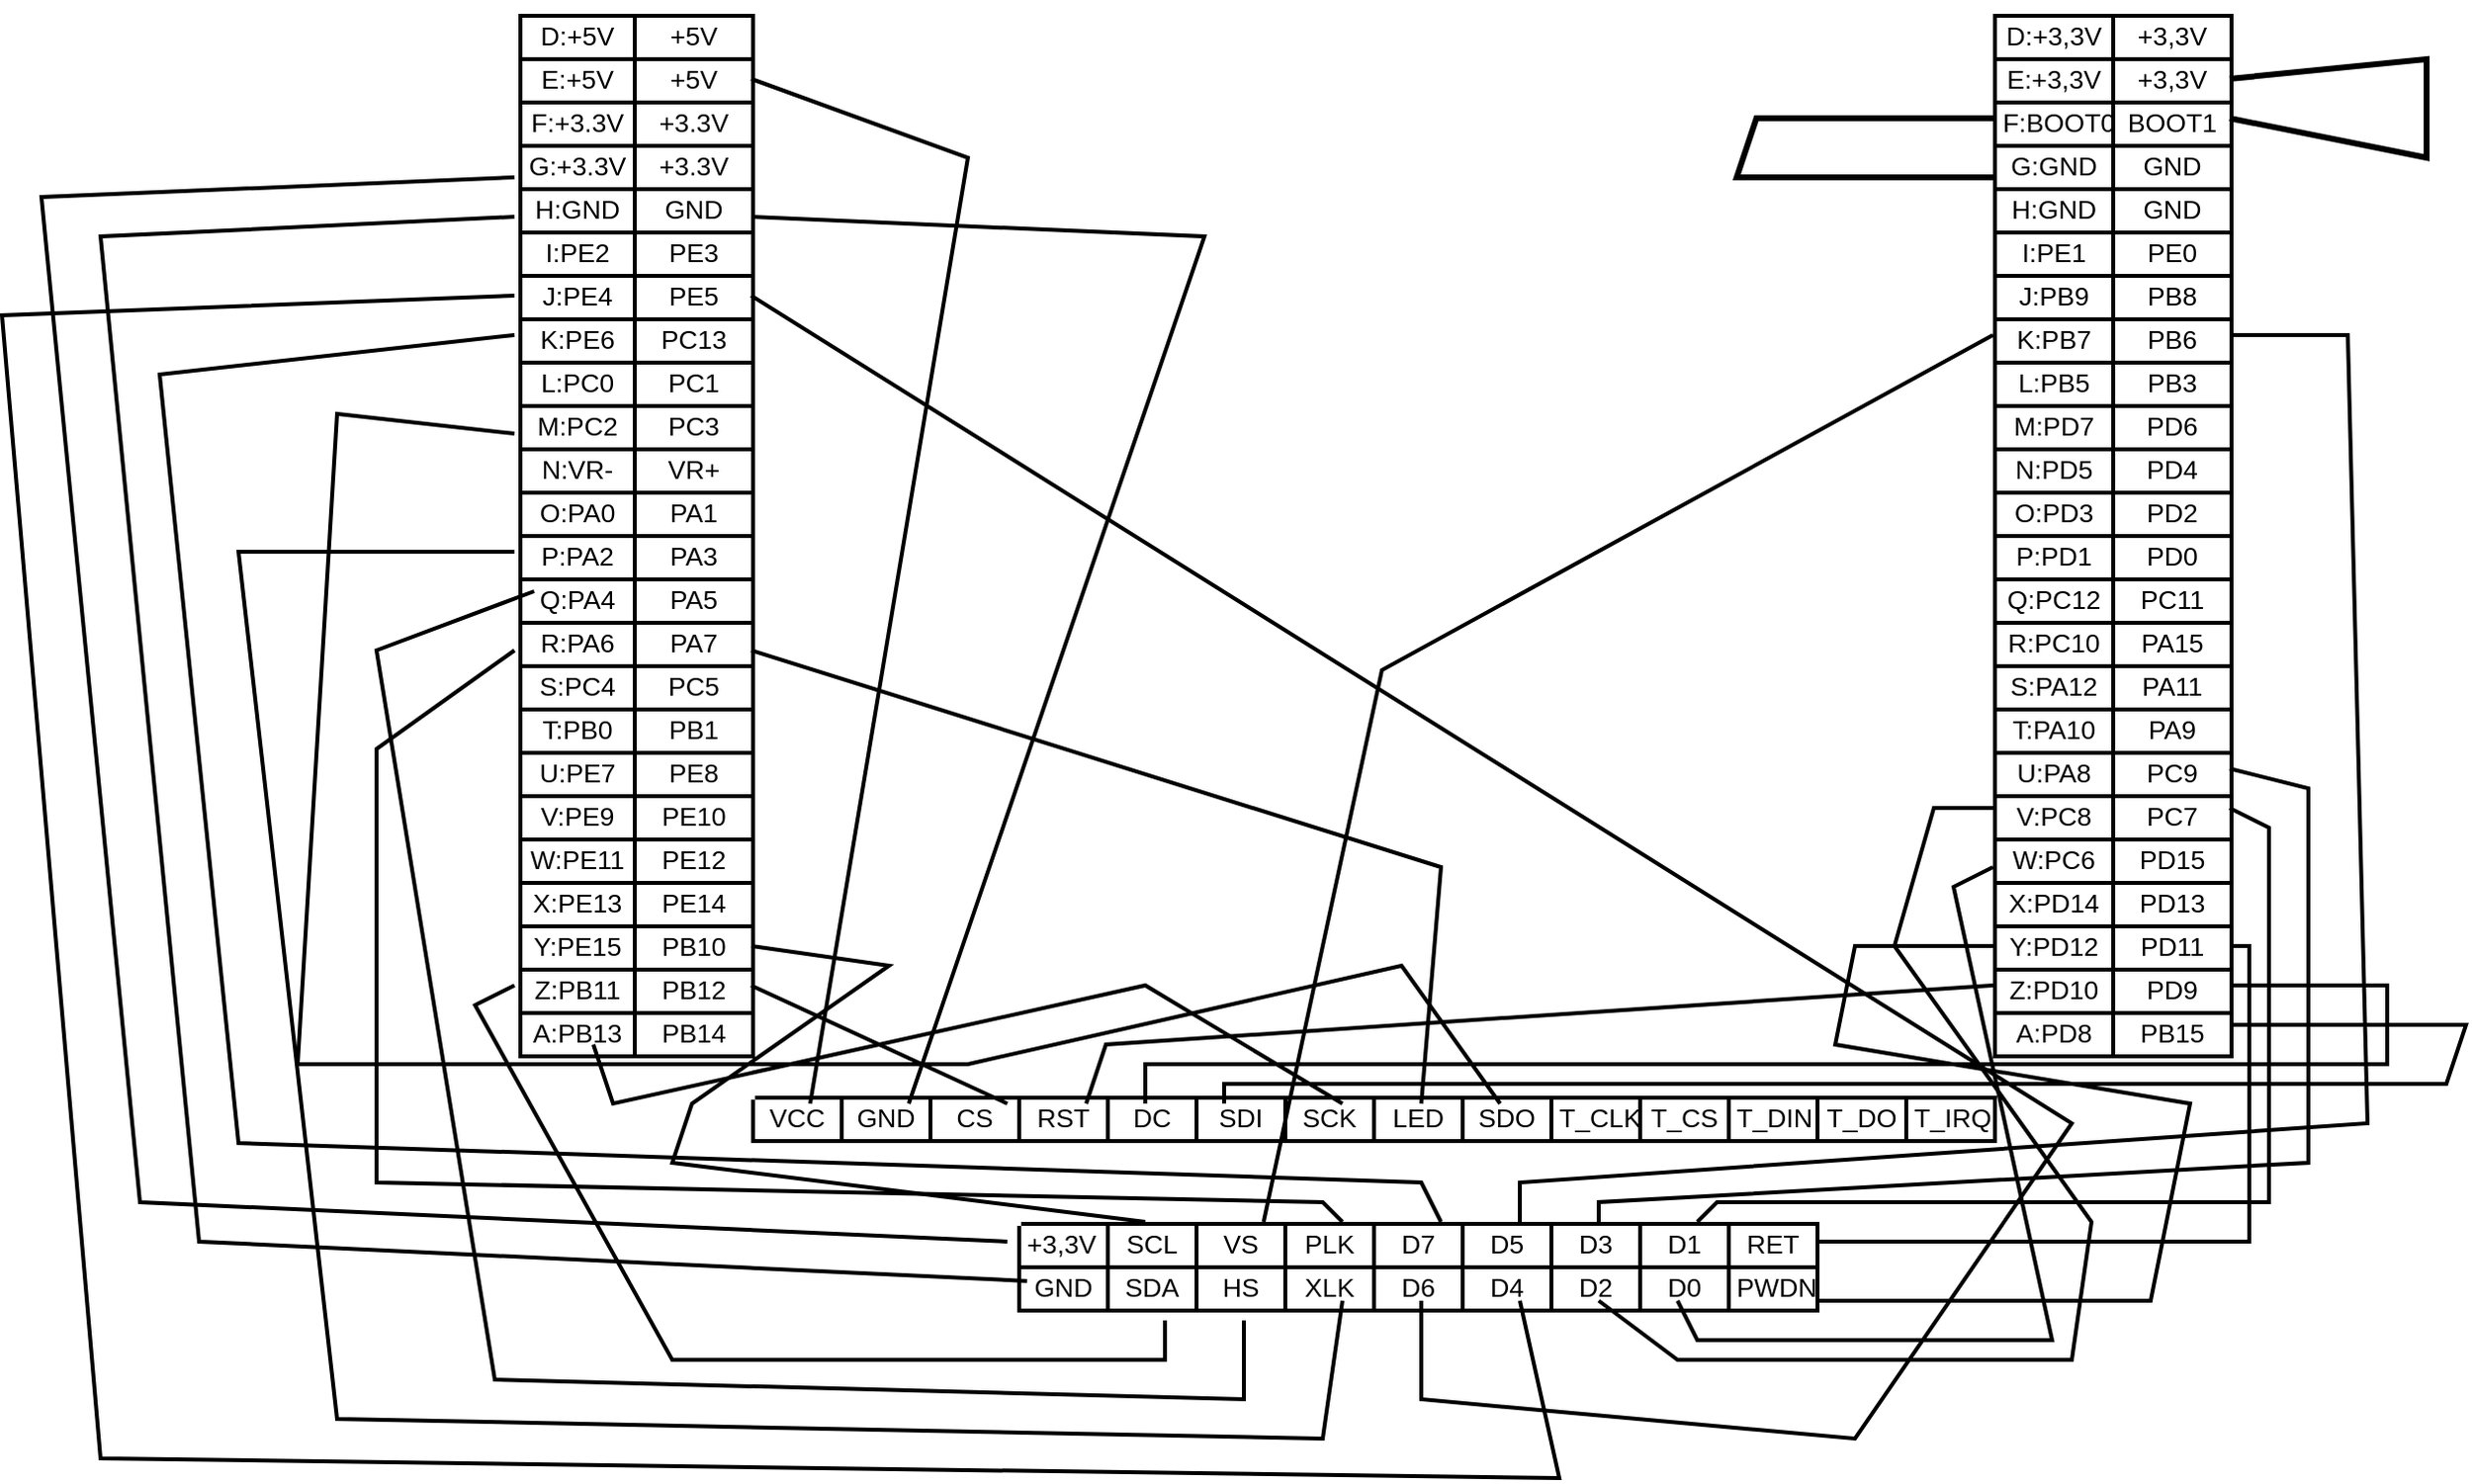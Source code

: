 <mxfile version="22.0.2" type="device">
  <diagram name="Page-1" id="NbZnv-6ZaPDmcwPaV9nI">
    <mxGraphModel dx="1510" dy="398" grid="1" gridSize="10" guides="1" tooltips="1" connect="1" arrows="1" fold="1" page="1" pageScale="1" pageWidth="827" pageHeight="1169" math="0" shadow="0">
      <root>
        <mxCell id="0" />
        <mxCell id="1" parent="0" />
        <mxCell id="fc88aQxebOFEWF3nuKxE-3" value="&lt;table xmlns=&quot;http://www.w3.org/1999/xhtml&quot; cellspacing=&quot;0&quot; cellpadding=&quot;0&quot; dir=&quot;ltr&quot; style=&quot;table-layout:fixed;font-size:10pt;font-family:Arial;width:0px;&quot; data-sheets-root=&quot;1&quot; data-sheets-baot=&quot;1&quot;&gt;&lt;colgroup&gt;&lt;col width=&quot;60&quot;&gt;&lt;col width=&quot;60&quot;&gt;&lt;col width=&quot;45&quot;&gt;&lt;col width=&quot;45&quot;&gt;&lt;col width=&quot;45&quot;&gt;&lt;col width=&quot;45&quot;&gt;&lt;col width=&quot;45&quot;&gt;&lt;col width=&quot;45&quot;&gt;&lt;col width=&quot;45&quot;&gt;&lt;col width=&quot;45&quot;&gt;&lt;col width=&quot;45&quot;&gt;&lt;col width=&quot;45&quot;&gt;&lt;col width=&quot;45&quot;&gt;&lt;col width=&quot;45&quot;&gt;&lt;col width=&quot;45&quot;&gt;&lt;col width=&quot;45&quot;&gt;&lt;col width=&quot;60&quot;&gt;&lt;col width=&quot;60&quot;&gt;&lt;/colgroup&gt;&lt;tbody&gt;&lt;tr style=&quot;height:21px;&quot;&gt;&lt;td style=&quot;border-top:2px solid #000000;border-right:2px solid #000000;border-bottom:2px solid #000000;border-left:2px solid #000000;overflow:hidden;padding:2px 3px 2px 3px;vertical-align:bottom;text-align:center;&quot;&gt;D:+5V&lt;/td&gt;&lt;td style=&quot;border-top:2px solid #000000;border-right:2px solid #000000;border-bottom:2px solid #000000;overflow:hidden;padding:2px 3px 2px 3px;vertical-align:bottom;text-align:center;&quot;&gt;+5V&lt;/td&gt;&lt;td style=&quot;overflow:hidden;padding:2px 3px 2px 3px;vertical-align:bottom;&quot;&gt;&lt;/td&gt;&lt;td style=&quot;overflow:hidden;padding:2px 3px 2px 3px;vertical-align:bottom;&quot;&gt;&lt;/td&gt;&lt;td style=&quot;overflow:hidden;padding:2px 3px 2px 3px;vertical-align:bottom;&quot;&gt;&lt;/td&gt;&lt;td style=&quot;overflow:hidden;padding:2px 3px 2px 3px;vertical-align:bottom;&quot;&gt;&lt;/td&gt;&lt;td style=&quot;overflow:hidden;padding:2px 3px 2px 3px;vertical-align:bottom;&quot;&gt;&lt;/td&gt;&lt;td style=&quot;overflow:hidden;padding:2px 3px 2px 3px;vertical-align:bottom;&quot;&gt;&lt;/td&gt;&lt;td style=&quot;overflow:hidden;padding:2px 3px 2px 3px;vertical-align:bottom;&quot;&gt;&lt;/td&gt;&lt;td style=&quot;overflow:hidden;padding:2px 3px 2px 3px;vertical-align:bottom;&quot;&gt;&lt;/td&gt;&lt;td style=&quot;overflow:hidden;padding:2px 3px 2px 3px;vertical-align:bottom;&quot;&gt;&lt;/td&gt;&lt;td style=&quot;overflow:hidden;padding:2px 3px 2px 3px;vertical-align:bottom;&quot;&gt;&lt;/td&gt;&lt;td style=&quot;overflow:hidden;padding:2px 3px 2px 3px;vertical-align:bottom;&quot;&gt;&lt;/td&gt;&lt;td style=&quot;overflow:hidden;padding:2px 3px 2px 3px;vertical-align:bottom;&quot;&gt;&lt;/td&gt;&lt;td style=&quot;overflow:hidden;padding:2px 3px 2px 3px;vertical-align:bottom;&quot;&gt;&lt;/td&gt;&lt;td style=&quot;border-right:2px solid #000000;overflow:hidden;padding:2px 3px 2px 3px;vertical-align:bottom;&quot;&gt;&lt;/td&gt;&lt;td style=&quot;border-top:2px solid #000000;border-right:2px solid #000000;border-bottom:2px solid #000000;overflow:hidden;padding:2px 3px 2px 3px;vertical-align:bottom;text-align:center;&quot;&gt;D:+3,3V&lt;/td&gt;&lt;td style=&quot;border-top:2px solid #000000;border-right:2px solid #000000;border-bottom:2px solid #000000;overflow:hidden;padding:2px 3px 2px 3px;vertical-align:bottom;text-align:center;&quot;&gt;+3,3V&lt;/td&gt;&lt;/tr&gt;&lt;tr style=&quot;height:21px;&quot;&gt;&lt;td style=&quot;border-right:2px solid #000000;border-bottom:2px solid #000000;border-left:2px solid #000000;overflow:hidden;padding:2px 3px 2px 3px;vertical-align:bottom;text-align:center;&quot;&gt;E:+5V&lt;/td&gt;&lt;td style=&quot;border-right:2px solid #000000;border-bottom:2px solid #000000;overflow:hidden;padding:2px 3px 2px 3px;vertical-align:bottom;text-align:center;&quot;&gt;+5V&lt;/td&gt;&lt;td style=&quot;overflow:hidden;padding:2px 3px 2px 3px;vertical-align:bottom;&quot;&gt;&lt;/td&gt;&lt;td style=&quot;overflow:hidden;padding:2px 3px 2px 3px;vertical-align:bottom;&quot;&gt;&lt;/td&gt;&lt;td style=&quot;overflow:hidden;padding:2px 3px 2px 3px;vertical-align:bottom;&quot;&gt;&lt;/td&gt;&lt;td style=&quot;overflow:hidden;padding:2px 3px 2px 3px;vertical-align:bottom;&quot;&gt;&lt;/td&gt;&lt;td style=&quot;overflow:hidden;padding:2px 3px 2px 3px;vertical-align:bottom;&quot;&gt;&lt;/td&gt;&lt;td style=&quot;overflow:hidden;padding:2px 3px 2px 3px;vertical-align:bottom;&quot;&gt;&lt;/td&gt;&lt;td style=&quot;overflow:hidden;padding:2px 3px 2px 3px;vertical-align:bottom;&quot;&gt;&lt;/td&gt;&lt;td style=&quot;overflow:hidden;padding:2px 3px 2px 3px;vertical-align:bottom;&quot;&gt;&lt;/td&gt;&lt;td style=&quot;overflow:hidden;padding:2px 3px 2px 3px;vertical-align:bottom;&quot;&gt;&lt;/td&gt;&lt;td style=&quot;overflow:hidden;padding:2px 3px 2px 3px;vertical-align:bottom;&quot;&gt;&lt;/td&gt;&lt;td style=&quot;overflow:hidden;padding:2px 3px 2px 3px;vertical-align:bottom;&quot;&gt;&lt;/td&gt;&lt;td style=&quot;overflow:hidden;padding:2px 3px 2px 3px;vertical-align:bottom;&quot;&gt;&lt;/td&gt;&lt;td style=&quot;overflow:hidden;padding:2px 3px 2px 3px;vertical-align:bottom;&quot;&gt;&lt;/td&gt;&lt;td style=&quot;border-right:2px solid #000000;overflow:hidden;padding:2px 3px 2px 3px;vertical-align:bottom;&quot;&gt;&lt;/td&gt;&lt;td style=&quot;border-right:2px solid #000000;border-bottom:2px solid #000000;overflow:hidden;padding:2px 3px 2px 3px;vertical-align:bottom;text-align:center;&quot;&gt;E:+3,3V&lt;/td&gt;&lt;td style=&quot;border-right:2px solid #000000;border-bottom:2px solid #000000;overflow:hidden;padding:2px 3px 2px 3px;vertical-align:bottom;text-align:center;&quot;&gt;+3,3V&lt;/td&gt;&lt;/tr&gt;&lt;tr style=&quot;height:21px;&quot;&gt;&lt;td style=&quot;border-right:2px solid #000000;border-bottom:2px solid #000000;border-left:2px solid #000000;overflow:hidden;padding:2px 3px 2px 3px;vertical-align:bottom;text-align:center;&quot;&gt;F:+3.3V&lt;/td&gt;&lt;td style=&quot;border-right:2px solid #000000;border-bottom:2px solid #000000;overflow:hidden;padding:2px 3px 2px 3px;vertical-align:bottom;text-align:center;&quot;&gt;+3.3V&lt;/td&gt;&lt;td style=&quot;overflow:hidden;padding:2px 3px 2px 3px;vertical-align:bottom;&quot;&gt;&lt;/td&gt;&lt;td style=&quot;overflow:hidden;padding:2px 3px 2px 3px;vertical-align:bottom;&quot;&gt;&lt;/td&gt;&lt;td style=&quot;overflow:hidden;padding:2px 3px 2px 3px;vertical-align:bottom;&quot;&gt;&lt;/td&gt;&lt;td style=&quot;overflow:hidden;padding:2px 3px 2px 3px;vertical-align:bottom;&quot;&gt;&lt;/td&gt;&lt;td style=&quot;overflow:hidden;padding:2px 3px 2px 3px;vertical-align:bottom;&quot;&gt;&lt;/td&gt;&lt;td style=&quot;overflow:hidden;padding:2px 3px 2px 3px;vertical-align:bottom;&quot;&gt;&lt;/td&gt;&lt;td style=&quot;overflow:hidden;padding:2px 3px 2px 3px;vertical-align:bottom;&quot;&gt;&lt;/td&gt;&lt;td style=&quot;overflow:hidden;padding:2px 3px 2px 3px;vertical-align:bottom;&quot;&gt;&lt;/td&gt;&lt;td style=&quot;overflow:hidden;padding:2px 3px 2px 3px;vertical-align:bottom;&quot;&gt;&lt;/td&gt;&lt;td style=&quot;overflow:hidden;padding:2px 3px 2px 3px;vertical-align:bottom;&quot;&gt;&lt;/td&gt;&lt;td style=&quot;overflow:hidden;padding:2px 3px 2px 3px;vertical-align:bottom;&quot;&gt;&lt;/td&gt;&lt;td style=&quot;overflow:hidden;padding:2px 3px 2px 3px;vertical-align:bottom;&quot;&gt;&lt;/td&gt;&lt;td style=&quot;overflow:hidden;padding:2px 3px 2px 3px;vertical-align:bottom;&quot;&gt;&lt;/td&gt;&lt;td style=&quot;border-right:2px solid #000000;overflow:hidden;padding:2px 3px 2px 3px;vertical-align:bottom;&quot;&gt;&lt;/td&gt;&lt;td style=&quot;border-right:2px solid #000000;border-bottom:2px solid #000000;overflow:hidden;padding:2px 3px 2px 3px;vertical-align:bottom;text-align:center;&quot;&gt;F:BOOT0&lt;/td&gt;&lt;td style=&quot;border-right:2px solid #000000;border-bottom:2px solid #000000;overflow:hidden;padding:2px 3px 2px 3px;vertical-align:bottom;text-align:center;&quot;&gt;BOOT1&lt;/td&gt;&lt;/tr&gt;&lt;tr style=&quot;height:21px;&quot;&gt;&lt;td style=&quot;border-right:2px solid #000000;border-bottom:2px solid #000000;border-left:2px solid #000000;overflow:hidden;padding:2px 3px 2px 3px;vertical-align:bottom;text-align:center;&quot;&gt;G:+3.3V&lt;/td&gt;&lt;td style=&quot;border-right:2px solid #000000;border-bottom:2px solid #000000;overflow:hidden;padding:2px 3px 2px 3px;vertical-align:bottom;text-align:center;&quot;&gt;+3.3V&lt;/td&gt;&lt;td style=&quot;overflow:hidden;padding:2px 3px 2px 3px;vertical-align:bottom;&quot;&gt;&lt;/td&gt;&lt;td style=&quot;overflow:hidden;padding:2px 3px 2px 3px;vertical-align:bottom;&quot;&gt;&lt;/td&gt;&lt;td style=&quot;overflow:hidden;padding:2px 3px 2px 3px;vertical-align:bottom;&quot;&gt;&lt;/td&gt;&lt;td style=&quot;overflow:hidden;padding:2px 3px 2px 3px;vertical-align:bottom;&quot;&gt;&lt;/td&gt;&lt;td style=&quot;overflow:hidden;padding:2px 3px 2px 3px;vertical-align:bottom;&quot;&gt;&lt;/td&gt;&lt;td style=&quot;overflow:hidden;padding:2px 3px 2px 3px;vertical-align:bottom;&quot;&gt;&lt;/td&gt;&lt;td style=&quot;overflow:hidden;padding:2px 3px 2px 3px;vertical-align:bottom;&quot;&gt;&lt;/td&gt;&lt;td style=&quot;overflow:hidden;padding:2px 3px 2px 3px;vertical-align:bottom;&quot;&gt;&lt;/td&gt;&lt;td style=&quot;overflow:hidden;padding:2px 3px 2px 3px;vertical-align:bottom;&quot;&gt;&lt;/td&gt;&lt;td style=&quot;overflow:hidden;padding:2px 3px 2px 3px;vertical-align:bottom;&quot;&gt;&lt;/td&gt;&lt;td style=&quot;overflow:hidden;padding:2px 3px 2px 3px;vertical-align:bottom;&quot;&gt;&lt;/td&gt;&lt;td style=&quot;overflow:hidden;padding:2px 3px 2px 3px;vertical-align:bottom;&quot;&gt;&lt;/td&gt;&lt;td style=&quot;overflow:hidden;padding:2px 3px 2px 3px;vertical-align:bottom;&quot;&gt;&lt;/td&gt;&lt;td style=&quot;border-right:2px solid #000000;overflow:hidden;padding:2px 3px 2px 3px;vertical-align:bottom;&quot;&gt;&lt;/td&gt;&lt;td style=&quot;border-right:2px solid #000000;border-bottom:2px solid #000000;overflow:hidden;padding:2px 3px 2px 3px;vertical-align:bottom;text-align:center;&quot;&gt;G:GND&lt;/td&gt;&lt;td style=&quot;border-right:2px solid #000000;border-bottom:2px solid #000000;overflow:hidden;padding:2px 3px 2px 3px;vertical-align:bottom;text-align:center;&quot;&gt;GND&lt;/td&gt;&lt;/tr&gt;&lt;tr style=&quot;height:21px;&quot;&gt;&lt;td style=&quot;border-right:2px solid #000000;border-bottom:2px solid #000000;border-left:2px solid #000000;overflow:hidden;padding:2px 3px 2px 3px;vertical-align:bottom;text-align:center;&quot;&gt;H:GND&lt;/td&gt;&lt;td style=&quot;border-right:2px solid #000000;border-bottom:2px solid #000000;overflow:hidden;padding:2px 3px 2px 3px;vertical-align:bottom;text-align:center;&quot;&gt;GND&lt;/td&gt;&lt;td style=&quot;overflow:hidden;padding:2px 3px 2px 3px;vertical-align:bottom;&quot;&gt;&lt;/td&gt;&lt;td style=&quot;overflow:hidden;padding:2px 3px 2px 3px;vertical-align:bottom;&quot;&gt;&lt;/td&gt;&lt;td style=&quot;overflow:hidden;padding:2px 3px 2px 3px;vertical-align:bottom;&quot;&gt;&lt;/td&gt;&lt;td style=&quot;overflow:hidden;padding:2px 3px 2px 3px;vertical-align:bottom;&quot;&gt;&lt;/td&gt;&lt;td style=&quot;overflow:hidden;padding:2px 3px 2px 3px;vertical-align:bottom;&quot;&gt;&lt;/td&gt;&lt;td style=&quot;overflow:hidden;padding:2px 3px 2px 3px;vertical-align:bottom;&quot;&gt;&lt;/td&gt;&lt;td style=&quot;overflow:hidden;padding:2px 3px 2px 3px;vertical-align:bottom;&quot;&gt;&lt;/td&gt;&lt;td style=&quot;overflow:hidden;padding:2px 3px 2px 3px;vertical-align:bottom;&quot;&gt;&lt;/td&gt;&lt;td style=&quot;overflow:hidden;padding:2px 3px 2px 3px;vertical-align:bottom;&quot;&gt;&lt;/td&gt;&lt;td style=&quot;overflow:hidden;padding:2px 3px 2px 3px;vertical-align:bottom;&quot;&gt;&lt;/td&gt;&lt;td style=&quot;overflow:hidden;padding:2px 3px 2px 3px;vertical-align:bottom;&quot;&gt;&lt;/td&gt;&lt;td style=&quot;overflow:hidden;padding:2px 3px 2px 3px;vertical-align:bottom;&quot;&gt;&lt;/td&gt;&lt;td style=&quot;overflow:hidden;padding:2px 3px 2px 3px;vertical-align:bottom;&quot;&gt;&lt;/td&gt;&lt;td style=&quot;border-right:2px solid #000000;overflow:hidden;padding:2px 3px 2px 3px;vertical-align:bottom;&quot;&gt;&lt;/td&gt;&lt;td style=&quot;border-right:2px solid #000000;border-bottom:2px solid #000000;overflow:hidden;padding:2px 3px 2px 3px;vertical-align:bottom;text-align:center;&quot;&gt;H:GND&lt;/td&gt;&lt;td style=&quot;border-right:2px solid #000000;border-bottom:2px solid #000000;overflow:hidden;padding:2px 3px 2px 3px;vertical-align:bottom;text-align:center;&quot;&gt;GND&lt;/td&gt;&lt;/tr&gt;&lt;tr style=&quot;height:21px;&quot;&gt;&lt;td style=&quot;border-right:2px solid #000000;border-bottom:2px solid #000000;border-left:2px solid #000000;overflow:hidden;padding:2px 3px 2px 3px;vertical-align:bottom;text-align:center;&quot;&gt;I:PE2&lt;/td&gt;&lt;td style=&quot;border-right:2px solid #000000;border-bottom:2px solid #000000;overflow:hidden;padding:2px 3px 2px 3px;vertical-align:bottom;text-align:center;&quot;&gt;PE3&lt;/td&gt;&lt;td style=&quot;overflow:hidden;padding:2px 3px 2px 3px;vertical-align:bottom;&quot;&gt;&lt;/td&gt;&lt;td style=&quot;overflow:hidden;padding:2px 3px 2px 3px;vertical-align:bottom;&quot;&gt;&lt;/td&gt;&lt;td style=&quot;overflow:hidden;padding:2px 3px 2px 3px;vertical-align:bottom;&quot;&gt;&lt;/td&gt;&lt;td style=&quot;overflow:hidden;padding:2px 3px 2px 3px;vertical-align:bottom;&quot;&gt;&lt;/td&gt;&lt;td style=&quot;overflow:hidden;padding:2px 3px 2px 3px;vertical-align:bottom;&quot;&gt;&lt;/td&gt;&lt;td style=&quot;overflow:hidden;padding:2px 3px 2px 3px;vertical-align:bottom;&quot;&gt;&lt;/td&gt;&lt;td style=&quot;overflow:hidden;padding:2px 3px 2px 3px;vertical-align:bottom;&quot;&gt;&lt;/td&gt;&lt;td style=&quot;overflow:hidden;padding:2px 3px 2px 3px;vertical-align:bottom;&quot;&gt;&lt;/td&gt;&lt;td style=&quot;overflow:hidden;padding:2px 3px 2px 3px;vertical-align:bottom;&quot;&gt;&lt;/td&gt;&lt;td style=&quot;overflow:hidden;padding:2px 3px 2px 3px;vertical-align:bottom;&quot;&gt;&lt;/td&gt;&lt;td style=&quot;overflow:hidden;padding:2px 3px 2px 3px;vertical-align:bottom;&quot;&gt;&lt;/td&gt;&lt;td style=&quot;overflow:hidden;padding:2px 3px 2px 3px;vertical-align:bottom;&quot;&gt;&lt;/td&gt;&lt;td style=&quot;overflow:hidden;padding:2px 3px 2px 3px;vertical-align:bottom;&quot;&gt;&lt;/td&gt;&lt;td style=&quot;border-right:2px solid #000000;overflow:hidden;padding:2px 3px 2px 3px;vertical-align:bottom;&quot;&gt;&lt;/td&gt;&lt;td style=&quot;border-right:2px solid #000000;border-bottom:2px solid #000000;overflow:hidden;padding:2px 3px 2px 3px;vertical-align:bottom;text-align:center;&quot;&gt;I:PE1&lt;/td&gt;&lt;td style=&quot;border-right:2px solid #000000;border-bottom:2px solid #000000;overflow:hidden;padding:2px 3px 2px 3px;vertical-align:bottom;text-align:center;&quot;&gt;PE0&lt;/td&gt;&lt;/tr&gt;&lt;tr style=&quot;height:21px;&quot;&gt;&lt;td style=&quot;border-right:2px solid #000000;border-bottom:2px solid #000000;border-left:2px solid #000000;overflow:hidden;padding:2px 3px 2px 3px;vertical-align:bottom;text-align:center;&quot;&gt;J:PE4&lt;/td&gt;&lt;td style=&quot;border-right:2px solid #000000;border-bottom:2px solid #000000;overflow:hidden;padding:2px 3px 2px 3px;vertical-align:bottom;text-align:center;&quot;&gt;PE5&lt;/td&gt;&lt;td style=&quot;overflow:hidden;padding:2px 3px 2px 3px;vertical-align:bottom;&quot;&gt;&lt;/td&gt;&lt;td style=&quot;overflow:hidden;padding:2px 3px 2px 3px;vertical-align:bottom;&quot;&gt;&lt;/td&gt;&lt;td style=&quot;overflow:hidden;padding:2px 3px 2px 3px;vertical-align:bottom;&quot;&gt;&lt;/td&gt;&lt;td style=&quot;overflow:hidden;padding:2px 3px 2px 3px;vertical-align:bottom;&quot;&gt;&lt;/td&gt;&lt;td style=&quot;overflow:hidden;padding:2px 3px 2px 3px;vertical-align:bottom;&quot;&gt;&lt;/td&gt;&lt;td style=&quot;overflow:hidden;padding:2px 3px 2px 3px;vertical-align:bottom;&quot;&gt;&lt;/td&gt;&lt;td style=&quot;overflow:hidden;padding:2px 3px 2px 3px;vertical-align:bottom;&quot;&gt;&lt;/td&gt;&lt;td style=&quot;overflow:hidden;padding:2px 3px 2px 3px;vertical-align:bottom;&quot;&gt;&lt;/td&gt;&lt;td style=&quot;overflow:hidden;padding:2px 3px 2px 3px;vertical-align:bottom;&quot;&gt;&lt;/td&gt;&lt;td style=&quot;overflow:hidden;padding:2px 3px 2px 3px;vertical-align:bottom;&quot;&gt;&lt;/td&gt;&lt;td style=&quot;overflow:hidden;padding:2px 3px 2px 3px;vertical-align:bottom;&quot;&gt;&lt;/td&gt;&lt;td style=&quot;overflow:hidden;padding:2px 3px 2px 3px;vertical-align:bottom;&quot;&gt;&lt;/td&gt;&lt;td style=&quot;overflow:hidden;padding:2px 3px 2px 3px;vertical-align:bottom;&quot;&gt;&lt;/td&gt;&lt;td style=&quot;border-right:2px solid #000000;overflow:hidden;padding:2px 3px 2px 3px;vertical-align:bottom;&quot;&gt;&lt;/td&gt;&lt;td style=&quot;border-right:2px solid #000000;border-bottom:2px solid #000000;overflow:hidden;padding:2px 3px 2px 3px;vertical-align:bottom;text-align:center;&quot;&gt;J:PB9&lt;/td&gt;&lt;td style=&quot;border-right:2px solid #000000;border-bottom:2px solid #000000;overflow:hidden;padding:2px 3px 2px 3px;vertical-align:bottom;text-align:center;&quot;&gt;PB8&lt;/td&gt;&lt;/tr&gt;&lt;tr style=&quot;height:21px;&quot;&gt;&lt;td style=&quot;border-right:2px solid #000000;border-bottom:2px solid #000000;border-left:2px solid #000000;overflow:hidden;padding:2px 3px 2px 3px;vertical-align:bottom;text-align:center;&quot;&gt;K:PE6&lt;/td&gt;&lt;td style=&quot;border-right:2px solid #000000;border-bottom:2px solid #000000;overflow:hidden;padding:2px 3px 2px 3px;vertical-align:bottom;text-align:center;&quot;&gt;PC13&lt;/td&gt;&lt;td style=&quot;overflow:hidden;padding:2px 3px 2px 3px;vertical-align:bottom;&quot;&gt;&lt;/td&gt;&lt;td style=&quot;overflow:hidden;padding:2px 3px 2px 3px;vertical-align:bottom;&quot;&gt;&lt;/td&gt;&lt;td style=&quot;overflow:hidden;padding:2px 3px 2px 3px;vertical-align:bottom;&quot;&gt;&lt;/td&gt;&lt;td style=&quot;overflow:hidden;padding:2px 3px 2px 3px;vertical-align:bottom;&quot;&gt;&lt;/td&gt;&lt;td style=&quot;overflow:hidden;padding:2px 3px 2px 3px;vertical-align:bottom;&quot;&gt;&lt;/td&gt;&lt;td style=&quot;overflow:hidden;padding:2px 3px 2px 3px;vertical-align:bottom;&quot;&gt;&lt;/td&gt;&lt;td style=&quot;overflow:hidden;padding:2px 3px 2px 3px;vertical-align:bottom;&quot;&gt;&lt;/td&gt;&lt;td style=&quot;overflow:hidden;padding:2px 3px 2px 3px;vertical-align:bottom;&quot;&gt;&lt;/td&gt;&lt;td style=&quot;overflow:hidden;padding:2px 3px 2px 3px;vertical-align:bottom;&quot;&gt;&lt;/td&gt;&lt;td style=&quot;overflow:hidden;padding:2px 3px 2px 3px;vertical-align:bottom;&quot;&gt;&lt;/td&gt;&lt;td style=&quot;overflow:hidden;padding:2px 3px 2px 3px;vertical-align:bottom;&quot;&gt;&lt;/td&gt;&lt;td style=&quot;overflow:hidden;padding:2px 3px 2px 3px;vertical-align:bottom;&quot;&gt;&lt;/td&gt;&lt;td style=&quot;overflow:hidden;padding:2px 3px 2px 3px;vertical-align:bottom;&quot;&gt;&lt;/td&gt;&lt;td style=&quot;border-right:2px solid #000000;overflow:hidden;padding:2px 3px 2px 3px;vertical-align:bottom;&quot;&gt;&lt;/td&gt;&lt;td style=&quot;border-right:2px solid #000000;border-bottom:2px solid #000000;overflow:hidden;padding:2px 3px 2px 3px;vertical-align:bottom;text-align:center;&quot;&gt;K:PB7&lt;/td&gt;&lt;td style=&quot;border-right:2px solid #000000;border-bottom:2px solid #000000;overflow:hidden;padding:2px 3px 2px 3px;vertical-align:bottom;text-align:center;&quot;&gt;PB6&lt;/td&gt;&lt;/tr&gt;&lt;tr style=&quot;height:21px;&quot;&gt;&lt;td style=&quot;border-right:2px solid #000000;border-bottom:2px solid #000000;border-left:2px solid #000000;overflow:hidden;padding:2px 3px 2px 3px;vertical-align:bottom;text-align:center;&quot;&gt;L:PC0&lt;/td&gt;&lt;td style=&quot;border-right:2px solid #000000;border-bottom:2px solid #000000;overflow:hidden;padding:2px 3px 2px 3px;vertical-align:bottom;text-align:center;&quot;&gt;PC1&lt;/td&gt;&lt;td style=&quot;overflow:hidden;padding:2px 3px 2px 3px;vertical-align:bottom;&quot;&gt;&lt;/td&gt;&lt;td style=&quot;overflow:hidden;padding:2px 3px 2px 3px;vertical-align:bottom;&quot;&gt;&lt;/td&gt;&lt;td style=&quot;overflow:hidden;padding:2px 3px 2px 3px;vertical-align:bottom;&quot;&gt;&lt;/td&gt;&lt;td style=&quot;overflow:hidden;padding:2px 3px 2px 3px;vertical-align:bottom;&quot;&gt;&lt;/td&gt;&lt;td style=&quot;overflow:hidden;padding:2px 3px 2px 3px;vertical-align:bottom;&quot;&gt;&lt;/td&gt;&lt;td style=&quot;overflow:hidden;padding:2px 3px 2px 3px;vertical-align:bottom;&quot;&gt;&lt;/td&gt;&lt;td style=&quot;overflow:hidden;padding:2px 3px 2px 3px;vertical-align:bottom;&quot;&gt;&lt;/td&gt;&lt;td style=&quot;overflow:hidden;padding:2px 3px 2px 3px;vertical-align:bottom;&quot;&gt;&lt;/td&gt;&lt;td style=&quot;overflow:hidden;padding:2px 3px 2px 3px;vertical-align:bottom;&quot;&gt;&lt;/td&gt;&lt;td style=&quot;overflow:hidden;padding:2px 3px 2px 3px;vertical-align:bottom;&quot;&gt;&lt;/td&gt;&lt;td style=&quot;overflow:hidden;padding:2px 3px 2px 3px;vertical-align:bottom;&quot;&gt;&lt;/td&gt;&lt;td style=&quot;overflow:hidden;padding:2px 3px 2px 3px;vertical-align:bottom;&quot;&gt;&lt;/td&gt;&lt;td style=&quot;overflow:hidden;padding:2px 3px 2px 3px;vertical-align:bottom;&quot;&gt;&lt;/td&gt;&lt;td style=&quot;border-right:2px solid #000000;overflow:hidden;padding:2px 3px 2px 3px;vertical-align:bottom;&quot;&gt;&lt;/td&gt;&lt;td style=&quot;border-right:2px solid #000000;border-bottom:2px solid #000000;overflow:hidden;padding:2px 3px 2px 3px;vertical-align:bottom;text-align:center;&quot;&gt;L:PB5&lt;/td&gt;&lt;td style=&quot;border-right:2px solid #000000;border-bottom:2px solid #000000;overflow:hidden;padding:2px 3px 2px 3px;vertical-align:bottom;text-align:center;&quot;&gt;PB3&lt;/td&gt;&lt;/tr&gt;&lt;tr style=&quot;height:21px;&quot;&gt;&lt;td style=&quot;border-right:2px solid #000000;border-bottom:2px solid #000000;border-left:2px solid #000000;overflow:hidden;padding:2px 3px 2px 3px;vertical-align:bottom;text-align:center;&quot;&gt;M:PC2&lt;/td&gt;&lt;td style=&quot;border-right:2px solid #000000;border-bottom:2px solid #000000;overflow:hidden;padding:2px 3px 2px 3px;vertical-align:bottom;text-align:center;&quot;&gt;PC3&lt;/td&gt;&lt;td style=&quot;overflow:hidden;padding:2px 3px 2px 3px;vertical-align:bottom;&quot;&gt;&lt;/td&gt;&lt;td style=&quot;overflow:hidden;padding:2px 3px 2px 3px;vertical-align:bottom;&quot;&gt;&lt;/td&gt;&lt;td style=&quot;overflow:hidden;padding:2px 3px 2px 3px;vertical-align:bottom;&quot;&gt;&lt;/td&gt;&lt;td style=&quot;overflow:hidden;padding:2px 3px 2px 3px;vertical-align:bottom;&quot;&gt;&lt;/td&gt;&lt;td style=&quot;overflow:hidden;padding:2px 3px 2px 3px;vertical-align:bottom;&quot;&gt;&lt;/td&gt;&lt;td style=&quot;overflow:hidden;padding:2px 3px 2px 3px;vertical-align:bottom;&quot;&gt;&lt;/td&gt;&lt;td style=&quot;overflow:hidden;padding:2px 3px 2px 3px;vertical-align:bottom;&quot;&gt;&lt;/td&gt;&lt;td style=&quot;overflow:hidden;padding:2px 3px 2px 3px;vertical-align:bottom;&quot;&gt;&lt;/td&gt;&lt;td style=&quot;overflow:hidden;padding:2px 3px 2px 3px;vertical-align:bottom;&quot;&gt;&lt;/td&gt;&lt;td style=&quot;overflow:hidden;padding:2px 3px 2px 3px;vertical-align:bottom;&quot;&gt;&lt;/td&gt;&lt;td style=&quot;overflow:hidden;padding:2px 3px 2px 3px;vertical-align:bottom;&quot;&gt;&lt;/td&gt;&lt;td style=&quot;overflow:hidden;padding:2px 3px 2px 3px;vertical-align:bottom;&quot;&gt;&lt;/td&gt;&lt;td style=&quot;overflow:hidden;padding:2px 3px 2px 3px;vertical-align:bottom;&quot;&gt;&lt;/td&gt;&lt;td style=&quot;border-right:2px solid #000000;overflow:hidden;padding:2px 3px 2px 3px;vertical-align:bottom;&quot;&gt;&lt;/td&gt;&lt;td style=&quot;border-right:2px solid #000000;border-bottom:2px solid #000000;overflow:hidden;padding:2px 3px 2px 3px;vertical-align:bottom;text-align:center;&quot;&gt;M:PD7&lt;/td&gt;&lt;td style=&quot;border-right:2px solid #000000;border-bottom:2px solid #000000;overflow:hidden;padding:2px 3px 2px 3px;vertical-align:bottom;text-align:center;&quot;&gt;PD6&lt;/td&gt;&lt;/tr&gt;&lt;tr style=&quot;height:21px;&quot;&gt;&lt;td style=&quot;border-right:2px solid #000000;border-bottom:2px solid #000000;border-left:2px solid #000000;overflow:hidden;padding:2px 3px 2px 3px;vertical-align:bottom;text-align:center;&quot;&gt;N:VR-&lt;/td&gt;&lt;td style=&quot;border-right:2px solid #000000;border-bottom:2px solid #000000;overflow:hidden;padding:2px 3px 2px 3px;vertical-align:bottom;text-align:center;&quot;&gt;VR+&lt;/td&gt;&lt;td style=&quot;overflow:hidden;padding:2px 3px 2px 3px;vertical-align:bottom;&quot;&gt;&lt;/td&gt;&lt;td style=&quot;overflow:hidden;padding:2px 3px 2px 3px;vertical-align:bottom;&quot;&gt;&lt;/td&gt;&lt;td style=&quot;overflow:hidden;padding:2px 3px 2px 3px;vertical-align:bottom;&quot;&gt;&lt;/td&gt;&lt;td style=&quot;overflow:hidden;padding:2px 3px 2px 3px;vertical-align:bottom;&quot;&gt;&lt;/td&gt;&lt;td style=&quot;overflow:hidden;padding:2px 3px 2px 3px;vertical-align:bottom;&quot;&gt;&lt;/td&gt;&lt;td style=&quot;overflow:hidden;padding:2px 3px 2px 3px;vertical-align:bottom;&quot;&gt;&lt;/td&gt;&lt;td style=&quot;overflow:hidden;padding:2px 3px 2px 3px;vertical-align:bottom;&quot;&gt;&lt;/td&gt;&lt;td style=&quot;overflow:hidden;padding:2px 3px 2px 3px;vertical-align:bottom;&quot;&gt;&lt;/td&gt;&lt;td style=&quot;overflow:hidden;padding:2px 3px 2px 3px;vertical-align:bottom;&quot;&gt;&lt;/td&gt;&lt;td style=&quot;overflow:hidden;padding:2px 3px 2px 3px;vertical-align:bottom;&quot;&gt;&lt;/td&gt;&lt;td style=&quot;overflow:hidden;padding:2px 3px 2px 3px;vertical-align:bottom;&quot;&gt;&lt;/td&gt;&lt;td style=&quot;overflow:hidden;padding:2px 3px 2px 3px;vertical-align:bottom;&quot;&gt;&lt;/td&gt;&lt;td style=&quot;overflow:hidden;padding:2px 3px 2px 3px;vertical-align:bottom;&quot;&gt;&lt;/td&gt;&lt;td style=&quot;border-right:2px solid #000000;overflow:hidden;padding:2px 3px 2px 3px;vertical-align:bottom;&quot;&gt;&lt;/td&gt;&lt;td style=&quot;border-right:2px solid #000000;border-bottom:2px solid #000000;overflow:hidden;padding:2px 3px 2px 3px;vertical-align:bottom;text-align:center;&quot;&gt;N:PD5&lt;/td&gt;&lt;td style=&quot;border-right:2px solid #000000;border-bottom:2px solid #000000;overflow:hidden;padding:2px 3px 2px 3px;vertical-align:bottom;text-align:center;&quot;&gt;PD4&lt;/td&gt;&lt;/tr&gt;&lt;tr style=&quot;height:21px;&quot;&gt;&lt;td style=&quot;border-right:2px solid #000000;border-bottom:2px solid #000000;border-left:2px solid #000000;overflow:hidden;padding:2px 3px 2px 3px;vertical-align:bottom;text-align:center;&quot;&gt;O:PA0&lt;/td&gt;&lt;td style=&quot;border-right:2px solid #000000;border-bottom:2px solid #000000;overflow:hidden;padding:2px 3px 2px 3px;vertical-align:bottom;text-align:center;&quot;&gt;PA1&lt;/td&gt;&lt;td style=&quot;overflow:hidden;padding:2px 3px 2px 3px;vertical-align:bottom;&quot;&gt;&lt;/td&gt;&lt;td style=&quot;overflow:hidden;padding:2px 3px 2px 3px;vertical-align:bottom;&quot;&gt;&lt;/td&gt;&lt;td style=&quot;overflow:hidden;padding:2px 3px 2px 3px;vertical-align:bottom;&quot;&gt;&lt;/td&gt;&lt;td style=&quot;overflow:hidden;padding:2px 3px 2px 3px;vertical-align:bottom;&quot;&gt;&lt;/td&gt;&lt;td style=&quot;overflow:hidden;padding:2px 3px 2px 3px;vertical-align:bottom;&quot;&gt;&lt;/td&gt;&lt;td style=&quot;overflow:hidden;padding:2px 3px 2px 3px;vertical-align:bottom;&quot;&gt;&lt;/td&gt;&lt;td style=&quot;overflow:hidden;padding:2px 3px 2px 3px;vertical-align:bottom;&quot;&gt;&lt;/td&gt;&lt;td style=&quot;overflow:hidden;padding:2px 3px 2px 3px;vertical-align:bottom;&quot;&gt;&lt;/td&gt;&lt;td style=&quot;overflow:hidden;padding:2px 3px 2px 3px;vertical-align:bottom;&quot;&gt;&lt;/td&gt;&lt;td style=&quot;overflow:hidden;padding:2px 3px 2px 3px;vertical-align:bottom;&quot;&gt;&lt;/td&gt;&lt;td style=&quot;overflow:hidden;padding:2px 3px 2px 3px;vertical-align:bottom;&quot;&gt;&lt;/td&gt;&lt;td style=&quot;overflow:hidden;padding:2px 3px 2px 3px;vertical-align:bottom;&quot;&gt;&lt;/td&gt;&lt;td style=&quot;overflow:hidden;padding:2px 3px 2px 3px;vertical-align:bottom;&quot;&gt;&lt;/td&gt;&lt;td style=&quot;border-right:2px solid #000000;overflow:hidden;padding:2px 3px 2px 3px;vertical-align:bottom;&quot;&gt;&lt;/td&gt;&lt;td style=&quot;border-right:2px solid #000000;border-bottom:2px solid #000000;overflow:hidden;padding:2px 3px 2px 3px;vertical-align:bottom;text-align:center;&quot;&gt;O:PD3&lt;/td&gt;&lt;td style=&quot;border-right:2px solid #000000;border-bottom:2px solid #000000;overflow:hidden;padding:2px 3px 2px 3px;vertical-align:bottom;text-align:center;&quot;&gt;PD2&lt;/td&gt;&lt;/tr&gt;&lt;tr style=&quot;height:21px;&quot;&gt;&lt;td style=&quot;border-right:2px solid #000000;border-bottom:2px solid #000000;border-left:2px solid #000000;overflow:hidden;padding:2px 3px 2px 3px;vertical-align:bottom;text-align:center;&quot;&gt;P:PA2&lt;/td&gt;&lt;td style=&quot;border-right:2px solid #000000;border-bottom:2px solid #000000;overflow:hidden;padding:2px 3px 2px 3px;vertical-align:bottom;text-align:center;&quot;&gt;PA3&lt;/td&gt;&lt;td style=&quot;overflow:hidden;padding:2px 3px 2px 3px;vertical-align:bottom;&quot;&gt;&lt;/td&gt;&lt;td style=&quot;overflow:hidden;padding:2px 3px 2px 3px;vertical-align:bottom;&quot;&gt;&lt;/td&gt;&lt;td style=&quot;overflow:hidden;padding:2px 3px 2px 3px;vertical-align:bottom;&quot;&gt;&lt;/td&gt;&lt;td style=&quot;overflow:hidden;padding:2px 3px 2px 3px;vertical-align:bottom;&quot;&gt;&lt;/td&gt;&lt;td style=&quot;overflow:hidden;padding:2px 3px 2px 3px;vertical-align:bottom;&quot;&gt;&lt;/td&gt;&lt;td style=&quot;overflow:hidden;padding:2px 3px 2px 3px;vertical-align:bottom;&quot;&gt;&lt;/td&gt;&lt;td style=&quot;overflow:hidden;padding:2px 3px 2px 3px;vertical-align:bottom;&quot;&gt;&lt;/td&gt;&lt;td style=&quot;overflow:hidden;padding:2px 3px 2px 3px;vertical-align:bottom;&quot;&gt;&lt;/td&gt;&lt;td style=&quot;overflow:hidden;padding:2px 3px 2px 3px;vertical-align:bottom;&quot;&gt;&lt;/td&gt;&lt;td style=&quot;overflow:hidden;padding:2px 3px 2px 3px;vertical-align:bottom;&quot;&gt;&lt;/td&gt;&lt;td style=&quot;overflow:hidden;padding:2px 3px 2px 3px;vertical-align:bottom;&quot;&gt;&lt;/td&gt;&lt;td style=&quot;overflow:hidden;padding:2px 3px 2px 3px;vertical-align:bottom;&quot;&gt;&lt;/td&gt;&lt;td style=&quot;overflow:hidden;padding:2px 3px 2px 3px;vertical-align:bottom;&quot;&gt;&lt;/td&gt;&lt;td style=&quot;border-right:2px solid #000000;overflow:hidden;padding:2px 3px 2px 3px;vertical-align:bottom;&quot;&gt;&lt;/td&gt;&lt;td style=&quot;border-right:2px solid #000000;border-bottom:2px solid #000000;overflow:hidden;padding:2px 3px 2px 3px;vertical-align:bottom;text-align:center;&quot;&gt;P:PD1&lt;/td&gt;&lt;td style=&quot;border-right:2px solid #000000;border-bottom:2px solid #000000;overflow:hidden;padding:2px 3px 2px 3px;vertical-align:bottom;text-align:center;&quot;&gt;PD0&lt;/td&gt;&lt;/tr&gt;&lt;tr style=&quot;height:21px;&quot;&gt;&lt;td style=&quot;border-right:2px solid #000000;border-bottom:2px solid #000000;border-left:2px solid #000000;overflow:hidden;padding:2px 3px 2px 3px;vertical-align:bottom;text-align:center;&quot;&gt;Q:PA4&lt;/td&gt;&lt;td style=&quot;border-right:2px solid #000000;border-bottom:2px solid #000000;overflow:hidden;padding:2px 3px 2px 3px;vertical-align:bottom;text-align:center;&quot;&gt;PA5&lt;/td&gt;&lt;td style=&quot;overflow:hidden;padding:2px 3px 2px 3px;vertical-align:bottom;&quot;&gt;&lt;/td&gt;&lt;td style=&quot;overflow:hidden;padding:2px 3px 2px 3px;vertical-align:bottom;&quot;&gt;&lt;/td&gt;&lt;td style=&quot;overflow:hidden;padding:2px 3px 2px 3px;vertical-align:bottom;&quot;&gt;&lt;/td&gt;&lt;td style=&quot;overflow:hidden;padding:2px 3px 2px 3px;vertical-align:bottom;&quot;&gt;&lt;/td&gt;&lt;td style=&quot;overflow:hidden;padding:2px 3px 2px 3px;vertical-align:bottom;&quot;&gt;&lt;/td&gt;&lt;td style=&quot;overflow:hidden;padding:2px 3px 2px 3px;vertical-align:bottom;&quot;&gt;&lt;/td&gt;&lt;td style=&quot;overflow:hidden;padding:2px 3px 2px 3px;vertical-align:bottom;&quot;&gt;&lt;/td&gt;&lt;td style=&quot;overflow:hidden;padding:2px 3px 2px 3px;vertical-align:bottom;&quot;&gt;&lt;/td&gt;&lt;td style=&quot;overflow:hidden;padding:2px 3px 2px 3px;vertical-align:bottom;&quot;&gt;&lt;/td&gt;&lt;td style=&quot;overflow:hidden;padding:2px 3px 2px 3px;vertical-align:bottom;&quot;&gt;&lt;/td&gt;&lt;td style=&quot;overflow:hidden;padding:2px 3px 2px 3px;vertical-align:bottom;&quot;&gt;&lt;/td&gt;&lt;td style=&quot;overflow:hidden;padding:2px 3px 2px 3px;vertical-align:bottom;&quot;&gt;&lt;/td&gt;&lt;td style=&quot;overflow:hidden;padding:2px 3px 2px 3px;vertical-align:bottom;&quot;&gt;&lt;/td&gt;&lt;td style=&quot;border-right:2px solid #000000;overflow:hidden;padding:2px 3px 2px 3px;vertical-align:bottom;&quot;&gt;&lt;/td&gt;&lt;td style=&quot;border-right:2px solid #000000;border-bottom:2px solid #000000;overflow:hidden;padding:2px 3px 2px 3px;vertical-align:bottom;text-align:center;&quot;&gt;Q:PC12&lt;/td&gt;&lt;td style=&quot;border-right:2px solid #000000;border-bottom:2px solid #000000;overflow:hidden;padding:2px 3px 2px 3px;vertical-align:bottom;text-align:center;&quot;&gt;PC11&lt;/td&gt;&lt;/tr&gt;&lt;tr style=&quot;height:21px;&quot;&gt;&lt;td style=&quot;border-right:2px solid #000000;border-bottom:2px solid #000000;border-left:2px solid #000000;overflow:hidden;padding:2px 3px 2px 3px;vertical-align:bottom;text-align:center;&quot;&gt;R:PA6&lt;/td&gt;&lt;td style=&quot;border-right:2px solid #000000;border-bottom:2px solid #000000;overflow:hidden;padding:2px 3px 2px 3px;vertical-align:bottom;text-align:center;&quot;&gt;PA7&lt;/td&gt;&lt;td style=&quot;overflow:hidden;padding:2px 3px 2px 3px;vertical-align:bottom;&quot;&gt;&lt;/td&gt;&lt;td style=&quot;overflow:hidden;padding:2px 3px 2px 3px;vertical-align:bottom;&quot;&gt;&lt;/td&gt;&lt;td style=&quot;overflow:hidden;padding:2px 3px 2px 3px;vertical-align:bottom;&quot;&gt;&lt;/td&gt;&lt;td style=&quot;overflow:hidden;padding:2px 3px 2px 3px;vertical-align:bottom;&quot;&gt;&lt;/td&gt;&lt;td style=&quot;overflow:hidden;padding:2px 3px 2px 3px;vertical-align:bottom;&quot;&gt;&lt;/td&gt;&lt;td style=&quot;overflow:hidden;padding:2px 3px 2px 3px;vertical-align:bottom;&quot;&gt;&lt;/td&gt;&lt;td style=&quot;overflow:hidden;padding:2px 3px 2px 3px;vertical-align:bottom;&quot;&gt;&lt;/td&gt;&lt;td style=&quot;overflow:hidden;padding:2px 3px 2px 3px;vertical-align:bottom;&quot;&gt;&lt;/td&gt;&lt;td style=&quot;overflow:hidden;padding:2px 3px 2px 3px;vertical-align:bottom;&quot;&gt;&lt;/td&gt;&lt;td style=&quot;overflow:hidden;padding:2px 3px 2px 3px;vertical-align:bottom;&quot;&gt;&lt;/td&gt;&lt;td style=&quot;overflow:hidden;padding:2px 3px 2px 3px;vertical-align:bottom;&quot;&gt;&lt;/td&gt;&lt;td style=&quot;overflow:hidden;padding:2px 3px 2px 3px;vertical-align:bottom;&quot;&gt;&lt;/td&gt;&lt;td style=&quot;overflow:hidden;padding:2px 3px 2px 3px;vertical-align:bottom;&quot;&gt;&lt;/td&gt;&lt;td style=&quot;border-right:2px solid #000000;overflow:hidden;padding:2px 3px 2px 3px;vertical-align:bottom;&quot;&gt;&lt;/td&gt;&lt;td style=&quot;border-right:2px solid #000000;border-bottom:2px solid #000000;overflow:hidden;padding:2px 3px 2px 3px;vertical-align:bottom;text-align:center;&quot;&gt;R:PC10&lt;/td&gt;&lt;td style=&quot;border-right:2px solid #000000;border-bottom:2px solid #000000;overflow:hidden;padding:2px 3px 2px 3px;vertical-align:bottom;text-align:center;&quot;&gt;PA15&lt;/td&gt;&lt;/tr&gt;&lt;tr style=&quot;height:21px;&quot;&gt;&lt;td style=&quot;border-right:2px solid #000000;border-bottom:2px solid #000000;border-left:2px solid #000000;overflow:hidden;padding:2px 3px 2px 3px;vertical-align:bottom;text-align:center;&quot;&gt;S:PC4&lt;/td&gt;&lt;td style=&quot;border-right:2px solid #000000;border-bottom:2px solid #000000;overflow:hidden;padding:2px 3px 2px 3px;vertical-align:bottom;text-align:center;&quot;&gt;PC5&lt;/td&gt;&lt;td style=&quot;overflow:hidden;padding:2px 3px 2px 3px;vertical-align:bottom;&quot;&gt;&lt;/td&gt;&lt;td style=&quot;overflow:hidden;padding:2px 3px 2px 3px;vertical-align:bottom;&quot;&gt;&lt;/td&gt;&lt;td style=&quot;overflow:hidden;padding:2px 3px 2px 3px;vertical-align:bottom;&quot;&gt;&lt;/td&gt;&lt;td style=&quot;overflow:hidden;padding:2px 3px 2px 3px;vertical-align:bottom;&quot;&gt;&lt;/td&gt;&lt;td style=&quot;overflow:hidden;padding:2px 3px 2px 3px;vertical-align:bottom;&quot;&gt;&lt;/td&gt;&lt;td style=&quot;overflow:hidden;padding:2px 3px 2px 3px;vertical-align:bottom;&quot;&gt;&lt;/td&gt;&lt;td style=&quot;overflow:hidden;padding:2px 3px 2px 3px;vertical-align:bottom;&quot;&gt;&lt;/td&gt;&lt;td style=&quot;overflow:hidden;padding:2px 3px 2px 3px;vertical-align:bottom;&quot;&gt;&lt;/td&gt;&lt;td style=&quot;overflow:hidden;padding:2px 3px 2px 3px;vertical-align:bottom;&quot;&gt;&lt;/td&gt;&lt;td style=&quot;overflow:hidden;padding:2px 3px 2px 3px;vertical-align:bottom;&quot;&gt;&lt;/td&gt;&lt;td style=&quot;overflow:hidden;padding:2px 3px 2px 3px;vertical-align:bottom;&quot;&gt;&lt;/td&gt;&lt;td style=&quot;overflow:hidden;padding:2px 3px 2px 3px;vertical-align:bottom;&quot;&gt;&lt;/td&gt;&lt;td style=&quot;overflow:hidden;padding:2px 3px 2px 3px;vertical-align:bottom;&quot;&gt;&lt;/td&gt;&lt;td style=&quot;border-right:2px solid #000000;overflow:hidden;padding:2px 3px 2px 3px;vertical-align:bottom;&quot;&gt;&lt;/td&gt;&lt;td style=&quot;border-right:2px solid #000000;border-bottom:2px solid #000000;overflow:hidden;padding:2px 3px 2px 3px;vertical-align:bottom;text-align:center;&quot;&gt;S:PA12&lt;/td&gt;&lt;td style=&quot;border-right:2px solid #000000;border-bottom:2px solid #000000;overflow:hidden;padding:2px 3px 2px 3px;vertical-align:bottom;text-align:center;&quot;&gt;PA11&lt;/td&gt;&lt;/tr&gt;&lt;tr style=&quot;height:21px;&quot;&gt;&lt;td style=&quot;border-right:2px solid #000000;border-bottom:2px solid #000000;border-left:2px solid #000000;overflow:hidden;padding:2px 3px 2px 3px;vertical-align:bottom;text-align:center;&quot;&gt;T:PB0&lt;/td&gt;&lt;td style=&quot;border-right:2px solid #000000;border-bottom:2px solid #000000;overflow:hidden;padding:2px 3px 2px 3px;vertical-align:bottom;text-align:center;&quot;&gt;PB1&lt;/td&gt;&lt;td style=&quot;overflow:hidden;padding:2px 3px 2px 3px;vertical-align:bottom;&quot;&gt;&lt;/td&gt;&lt;td style=&quot;overflow:hidden;padding:2px 3px 2px 3px;vertical-align:bottom;&quot;&gt;&lt;/td&gt;&lt;td style=&quot;overflow:hidden;padding:2px 3px 2px 3px;vertical-align:bottom;&quot;&gt;&lt;/td&gt;&lt;td style=&quot;overflow:hidden;padding:2px 3px 2px 3px;vertical-align:bottom;&quot;&gt;&lt;/td&gt;&lt;td style=&quot;overflow:hidden;padding:2px 3px 2px 3px;vertical-align:bottom;&quot;&gt;&lt;/td&gt;&lt;td style=&quot;overflow:hidden;padding:2px 3px 2px 3px;vertical-align:bottom;&quot;&gt;&lt;/td&gt;&lt;td style=&quot;overflow:hidden;padding:2px 3px 2px 3px;vertical-align:bottom;&quot;&gt;&lt;/td&gt;&lt;td style=&quot;overflow:hidden;padding:2px 3px 2px 3px;vertical-align:bottom;&quot;&gt;&lt;/td&gt;&lt;td style=&quot;overflow:hidden;padding:2px 3px 2px 3px;vertical-align:bottom;&quot;&gt;&lt;/td&gt;&lt;td style=&quot;overflow:hidden;padding:2px 3px 2px 3px;vertical-align:bottom;&quot;&gt;&lt;/td&gt;&lt;td style=&quot;overflow:hidden;padding:2px 3px 2px 3px;vertical-align:bottom;&quot;&gt;&lt;/td&gt;&lt;td style=&quot;overflow:hidden;padding:2px 3px 2px 3px;vertical-align:bottom;&quot;&gt;&lt;/td&gt;&lt;td style=&quot;overflow:hidden;padding:2px 3px 2px 3px;vertical-align:bottom;&quot;&gt;&lt;/td&gt;&lt;td style=&quot;border-right:2px solid #000000;overflow:hidden;padding:2px 3px 2px 3px;vertical-align:bottom;&quot;&gt;&lt;/td&gt;&lt;td style=&quot;border-right:2px solid #000000;border-bottom:2px solid #000000;overflow:hidden;padding:2px 3px 2px 3px;vertical-align:bottom;text-align:center;&quot;&gt;T:PA10&lt;/td&gt;&lt;td style=&quot;border-right:2px solid #000000;border-bottom:2px solid #000000;overflow:hidden;padding:2px 3px 2px 3px;vertical-align:bottom;text-align:center;&quot;&gt;PA9&lt;/td&gt;&lt;/tr&gt;&lt;tr style=&quot;height:21px;&quot;&gt;&lt;td style=&quot;border-right:2px solid #000000;border-bottom:2px solid #000000;border-left:2px solid #000000;overflow:hidden;padding:2px 3px 2px 3px;vertical-align:bottom;text-align:center;&quot;&gt;U:PE7&lt;/td&gt;&lt;td style=&quot;border-right:2px solid #000000;border-bottom:2px solid #000000;overflow:hidden;padding:2px 3px 2px 3px;vertical-align:bottom;text-align:center;&quot;&gt;PE8&lt;/td&gt;&lt;td style=&quot;overflow:hidden;padding:2px 3px 2px 3px;vertical-align:bottom;&quot;&gt;&lt;/td&gt;&lt;td style=&quot;overflow:hidden;padding:2px 3px 2px 3px;vertical-align:bottom;&quot;&gt;&lt;/td&gt;&lt;td style=&quot;overflow:hidden;padding:2px 3px 2px 3px;vertical-align:bottom;&quot;&gt;&lt;/td&gt;&lt;td style=&quot;overflow:hidden;padding:2px 3px 2px 3px;vertical-align:bottom;&quot;&gt;&lt;/td&gt;&lt;td style=&quot;overflow:hidden;padding:2px 3px 2px 3px;vertical-align:bottom;&quot;&gt;&lt;/td&gt;&lt;td style=&quot;overflow:hidden;padding:2px 3px 2px 3px;vertical-align:bottom;&quot;&gt;&lt;/td&gt;&lt;td style=&quot;overflow:hidden;padding:2px 3px 2px 3px;vertical-align:bottom;&quot;&gt;&lt;/td&gt;&lt;td style=&quot;overflow:hidden;padding:2px 3px 2px 3px;vertical-align:bottom;&quot;&gt;&lt;/td&gt;&lt;td style=&quot;overflow:hidden;padding:2px 3px 2px 3px;vertical-align:bottom;&quot;&gt;&lt;/td&gt;&lt;td style=&quot;overflow:hidden;padding:2px 3px 2px 3px;vertical-align:bottom;&quot;&gt;&lt;/td&gt;&lt;td style=&quot;overflow:hidden;padding:2px 3px 2px 3px;vertical-align:bottom;&quot;&gt;&lt;/td&gt;&lt;td style=&quot;overflow:hidden;padding:2px 3px 2px 3px;vertical-align:bottom;&quot;&gt;&lt;/td&gt;&lt;td style=&quot;overflow:hidden;padding:2px 3px 2px 3px;vertical-align:bottom;&quot;&gt;&lt;/td&gt;&lt;td style=&quot;border-right:2px solid #000000;overflow:hidden;padding:2px 3px 2px 3px;vertical-align:bottom;&quot;&gt;&lt;/td&gt;&lt;td style=&quot;border-right:2px solid #000000;border-bottom:2px solid #000000;overflow:hidden;padding:2px 3px 2px 3px;vertical-align:bottom;text-align:center;&quot;&gt;U:PA8&lt;/td&gt;&lt;td style=&quot;border-right:2px solid #000000;border-bottom:2px solid #000000;overflow:hidden;padding:2px 3px 2px 3px;vertical-align:bottom;text-align:center;&quot;&gt;PC9&lt;/td&gt;&lt;/tr&gt;&lt;tr style=&quot;height:21px;&quot;&gt;&lt;td style=&quot;border-right:2px solid #000000;border-bottom:2px solid #000000;border-left:2px solid #000000;overflow:hidden;padding:2px 3px 2px 3px;vertical-align:bottom;text-align:center;&quot;&gt;V:PE9&lt;/td&gt;&lt;td style=&quot;border-right:2px solid #000000;border-bottom:2px solid #000000;overflow:hidden;padding:2px 3px 2px 3px;vertical-align:bottom;text-align:center;&quot;&gt;PE10&lt;/td&gt;&lt;td style=&quot;overflow:hidden;padding:2px 3px 2px 3px;vertical-align:bottom;&quot;&gt;&lt;/td&gt;&lt;td style=&quot;overflow:hidden;padding:2px 3px 2px 3px;vertical-align:bottom;&quot;&gt;&lt;/td&gt;&lt;td style=&quot;overflow:hidden;padding:2px 3px 2px 3px;vertical-align:bottom;&quot;&gt;&lt;/td&gt;&lt;td style=&quot;overflow:hidden;padding:2px 3px 2px 3px;vertical-align:bottom;&quot;&gt;&lt;/td&gt;&lt;td style=&quot;overflow:hidden;padding:2px 3px 2px 3px;vertical-align:bottom;&quot;&gt;&lt;/td&gt;&lt;td style=&quot;overflow:hidden;padding:2px 3px 2px 3px;vertical-align:bottom;&quot;&gt;&lt;/td&gt;&lt;td style=&quot;overflow:hidden;padding:2px 3px 2px 3px;vertical-align:bottom;&quot;&gt;&lt;/td&gt;&lt;td style=&quot;overflow:hidden;padding:2px 3px 2px 3px;vertical-align:bottom;&quot;&gt;&lt;/td&gt;&lt;td style=&quot;overflow:hidden;padding:2px 3px 2px 3px;vertical-align:bottom;&quot;&gt;&lt;/td&gt;&lt;td style=&quot;overflow:hidden;padding:2px 3px 2px 3px;vertical-align:bottom;&quot;&gt;&lt;/td&gt;&lt;td style=&quot;overflow:hidden;padding:2px 3px 2px 3px;vertical-align:bottom;&quot;&gt;&lt;/td&gt;&lt;td style=&quot;overflow:hidden;padding:2px 3px 2px 3px;vertical-align:bottom;&quot;&gt;&lt;/td&gt;&lt;td style=&quot;overflow:hidden;padding:2px 3px 2px 3px;vertical-align:bottom;&quot;&gt;&lt;/td&gt;&lt;td style=&quot;border-right:2px solid #000000;overflow:hidden;padding:2px 3px 2px 3px;vertical-align:bottom;&quot;&gt;&lt;/td&gt;&lt;td style=&quot;border-right:2px solid #000000;border-bottom:2px solid #000000;overflow:hidden;padding:2px 3px 2px 3px;vertical-align:bottom;text-align:center;&quot;&gt;V:PC8&lt;/td&gt;&lt;td style=&quot;border-right:2px solid #000000;border-bottom:2px solid #000000;overflow:hidden;padding:2px 3px 2px 3px;vertical-align:bottom;text-align:center;&quot;&gt;PC7&lt;/td&gt;&lt;/tr&gt;&lt;tr style=&quot;height:21px;&quot;&gt;&lt;td style=&quot;border-right:2px solid #000000;border-bottom:2px solid #000000;border-left:2px solid #000000;overflow:hidden;padding:2px 3px 2px 3px;vertical-align:bottom;text-align:center;&quot;&gt;W:PE11&lt;/td&gt;&lt;td style=&quot;border-right:2px solid #000000;border-bottom:2px solid #000000;overflow:hidden;padding:2px 3px 2px 3px;vertical-align:bottom;text-align:center;&quot;&gt;PE12&lt;/td&gt;&lt;td style=&quot;overflow:hidden;padding:2px 3px 2px 3px;vertical-align:bottom;&quot;&gt;&lt;/td&gt;&lt;td style=&quot;overflow:hidden;padding:2px 3px 2px 3px;vertical-align:bottom;&quot;&gt;&lt;/td&gt;&lt;td style=&quot;overflow:hidden;padding:2px 3px 2px 3px;vertical-align:bottom;&quot;&gt;&lt;/td&gt;&lt;td style=&quot;overflow:hidden;padding:2px 3px 2px 3px;vertical-align:bottom;&quot;&gt;&lt;/td&gt;&lt;td style=&quot;overflow:hidden;padding:2px 3px 2px 3px;vertical-align:bottom;&quot;&gt;&lt;/td&gt;&lt;td style=&quot;overflow:hidden;padding:2px 3px 2px 3px;vertical-align:bottom;&quot;&gt;&lt;/td&gt;&lt;td style=&quot;overflow:hidden;padding:2px 3px 2px 3px;vertical-align:bottom;&quot;&gt;&lt;/td&gt;&lt;td style=&quot;overflow:hidden;padding:2px 3px 2px 3px;vertical-align:bottom;&quot;&gt;&lt;/td&gt;&lt;td style=&quot;overflow:hidden;padding:2px 3px 2px 3px;vertical-align:bottom;&quot;&gt;&lt;/td&gt;&lt;td style=&quot;overflow:hidden;padding:2px 3px 2px 3px;vertical-align:bottom;&quot;&gt;&lt;/td&gt;&lt;td style=&quot;overflow:hidden;padding:2px 3px 2px 3px;vertical-align:bottom;&quot;&gt;&lt;/td&gt;&lt;td style=&quot;overflow:hidden;padding:2px 3px 2px 3px;vertical-align:bottom;&quot;&gt;&lt;/td&gt;&lt;td style=&quot;overflow:hidden;padding:2px 3px 2px 3px;vertical-align:bottom;&quot;&gt;&lt;/td&gt;&lt;td style=&quot;border-right:2px solid #000000;overflow:hidden;padding:2px 3px 2px 3px;vertical-align:bottom;&quot;&gt;&lt;/td&gt;&lt;td style=&quot;border-right:2px solid #000000;border-bottom:2px solid #000000;overflow:hidden;padding:2px 3px 2px 3px;vertical-align:bottom;text-align:center;&quot;&gt;W:PC6&lt;/td&gt;&lt;td style=&quot;border-right:2px solid #000000;border-bottom:2px solid #000000;overflow:hidden;padding:2px 3px 2px 3px;vertical-align:bottom;text-align:center;&quot;&gt;PD15&lt;/td&gt;&lt;/tr&gt;&lt;tr style=&quot;height:21px;&quot;&gt;&lt;td style=&quot;border-right:2px solid #000000;border-bottom:2px solid #000000;border-left:2px solid #000000;overflow:hidden;padding:2px 3px 2px 3px;vertical-align:bottom;text-align:center;&quot;&gt;X:PE13&lt;/td&gt;&lt;td style=&quot;border-right:2px solid #000000;border-bottom:2px solid #000000;overflow:hidden;padding:2px 3px 2px 3px;vertical-align:bottom;text-align:center;&quot;&gt;PE14&lt;/td&gt;&lt;td style=&quot;overflow:hidden;padding:2px 3px 2px 3px;vertical-align:bottom;&quot;&gt;&lt;/td&gt;&lt;td style=&quot;overflow:hidden;padding:2px 3px 2px 3px;vertical-align:bottom;&quot;&gt;&lt;/td&gt;&lt;td style=&quot;overflow:hidden;padding:2px 3px 2px 3px;vertical-align:bottom;&quot;&gt;&lt;/td&gt;&lt;td style=&quot;overflow:hidden;padding:2px 3px 2px 3px;vertical-align:bottom;&quot;&gt;&lt;/td&gt;&lt;td style=&quot;overflow:hidden;padding:2px 3px 2px 3px;vertical-align:bottom;&quot;&gt;&lt;/td&gt;&lt;td style=&quot;overflow:hidden;padding:2px 3px 2px 3px;vertical-align:bottom;&quot;&gt;&lt;/td&gt;&lt;td style=&quot;overflow:hidden;padding:2px 3px 2px 3px;vertical-align:bottom;&quot;&gt;&lt;/td&gt;&lt;td style=&quot;overflow:hidden;padding:2px 3px 2px 3px;vertical-align:bottom;&quot;&gt;&lt;/td&gt;&lt;td style=&quot;overflow:hidden;padding:2px 3px 2px 3px;vertical-align:bottom;&quot;&gt;&lt;/td&gt;&lt;td style=&quot;overflow:hidden;padding:2px 3px 2px 3px;vertical-align:bottom;&quot;&gt;&lt;/td&gt;&lt;td style=&quot;overflow:hidden;padding:2px 3px 2px 3px;vertical-align:bottom;&quot;&gt;&lt;/td&gt;&lt;td style=&quot;overflow:hidden;padding:2px 3px 2px 3px;vertical-align:bottom;&quot;&gt;&lt;/td&gt;&lt;td style=&quot;overflow:hidden;padding:2px 3px 2px 3px;vertical-align:bottom;&quot;&gt;&lt;/td&gt;&lt;td style=&quot;border-right:2px solid #000000;overflow:hidden;padding:2px 3px 2px 3px;vertical-align:bottom;&quot;&gt;&lt;/td&gt;&lt;td style=&quot;border-right:2px solid #000000;border-bottom:2px solid #000000;overflow:hidden;padding:2px 3px 2px 3px;vertical-align:bottom;text-align:center;&quot;&gt;X:PD14&lt;/td&gt;&lt;td style=&quot;border-right:2px solid #000000;border-bottom:2px solid #000000;overflow:hidden;padding:2px 3px 2px 3px;vertical-align:bottom;text-align:center;&quot;&gt;PD13&lt;/td&gt;&lt;/tr&gt;&lt;tr style=&quot;height:21px;&quot;&gt;&lt;td style=&quot;border-right:2px solid #000000;border-bottom:2px solid #000000;border-left:2px solid #000000;overflow:hidden;padding:2px 3px 2px 3px;vertical-align:bottom;text-align:center;&quot;&gt;Y:PE15&lt;/td&gt;&lt;td style=&quot;border-right:2px solid #000000;border-bottom:2px solid #000000;overflow:hidden;padding:2px 3px 2px 3px;vertical-align:bottom;text-align:center;&quot;&gt;PB10&lt;/td&gt;&lt;td style=&quot;overflow:hidden;padding:2px 3px 2px 3px;vertical-align:bottom;&quot;&gt;&lt;/td&gt;&lt;td style=&quot;overflow:hidden;padding:2px 3px 2px 3px;vertical-align:bottom;&quot;&gt;&lt;/td&gt;&lt;td style=&quot;overflow:hidden;padding:2px 3px 2px 3px;vertical-align:bottom;&quot;&gt;&lt;/td&gt;&lt;td style=&quot;overflow:hidden;padding:2px 3px 2px 3px;vertical-align:bottom;&quot;&gt;&lt;/td&gt;&lt;td style=&quot;overflow:hidden;padding:2px 3px 2px 3px;vertical-align:bottom;&quot;&gt;&lt;/td&gt;&lt;td style=&quot;overflow:hidden;padding:2px 3px 2px 3px;vertical-align:bottom;&quot;&gt;&lt;/td&gt;&lt;td style=&quot;overflow:hidden;padding:2px 3px 2px 3px;vertical-align:bottom;&quot;&gt;&lt;/td&gt;&lt;td style=&quot;overflow:hidden;padding:2px 3px 2px 3px;vertical-align:bottom;&quot;&gt;&lt;/td&gt;&lt;td style=&quot;overflow:hidden;padding:2px 3px 2px 3px;vertical-align:bottom;&quot;&gt;&lt;/td&gt;&lt;td style=&quot;overflow:hidden;padding:2px 3px 2px 3px;vertical-align:bottom;&quot;&gt;&lt;/td&gt;&lt;td style=&quot;overflow:hidden;padding:2px 3px 2px 3px;vertical-align:bottom;&quot;&gt;&lt;/td&gt;&lt;td style=&quot;overflow:hidden;padding:2px 3px 2px 3px;vertical-align:bottom;&quot;&gt;&lt;/td&gt;&lt;td style=&quot;overflow:hidden;padding:2px 3px 2px 3px;vertical-align:bottom;&quot;&gt;&lt;/td&gt;&lt;td style=&quot;border-right:2px solid #000000;overflow:hidden;padding:2px 3px 2px 3px;vertical-align:bottom;&quot;&gt;&lt;/td&gt;&lt;td style=&quot;border-right:2px solid #000000;border-bottom:2px solid #000000;overflow:hidden;padding:2px 3px 2px 3px;vertical-align:bottom;text-align:center;&quot;&gt;Y:PD12&lt;/td&gt;&lt;td style=&quot;border-right:2px solid #000000;border-bottom:2px solid #000000;overflow:hidden;padding:2px 3px 2px 3px;vertical-align:bottom;text-align:center;&quot;&gt;PD11&lt;/td&gt;&lt;/tr&gt;&lt;tr style=&quot;height:21px;&quot;&gt;&lt;td style=&quot;border-right:2px solid #000000;border-bottom:2px solid #000000;border-left:2px solid #000000;overflow:hidden;padding:2px 3px 2px 3px;vertical-align:bottom;text-align:center;&quot;&gt;Z:PB11&lt;/td&gt;&lt;td style=&quot;border-right:2px solid #000000;border-bottom:2px solid #000000;overflow:hidden;padding:2px 3px 2px 3px;vertical-align:bottom;text-align:center;&quot;&gt;PB12&lt;/td&gt;&lt;td style=&quot;overflow:hidden;padding:2px 3px 2px 3px;vertical-align:bottom;&quot;&gt;&lt;/td&gt;&lt;td style=&quot;overflow:hidden;padding:2px 3px 2px 3px;vertical-align:bottom;&quot;&gt;&lt;/td&gt;&lt;td style=&quot;overflow:hidden;padding:2px 3px 2px 3px;vertical-align:bottom;&quot;&gt;&lt;/td&gt;&lt;td style=&quot;overflow:hidden;padding:2px 3px 2px 3px;vertical-align:bottom;&quot;&gt;&lt;/td&gt;&lt;td style=&quot;overflow:hidden;padding:2px 3px 2px 3px;vertical-align:bottom;&quot;&gt;&lt;/td&gt;&lt;td style=&quot;overflow:hidden;padding:2px 3px 2px 3px;vertical-align:bottom;&quot;&gt;&lt;/td&gt;&lt;td style=&quot;overflow:hidden;padding:2px 3px 2px 3px;vertical-align:bottom;&quot;&gt;&lt;/td&gt;&lt;td style=&quot;overflow:hidden;padding:2px 3px 2px 3px;vertical-align:bottom;&quot;&gt;&lt;/td&gt;&lt;td style=&quot;overflow:hidden;padding:2px 3px 2px 3px;vertical-align:bottom;&quot;&gt;&lt;/td&gt;&lt;td style=&quot;overflow:hidden;padding:2px 3px 2px 3px;vertical-align:bottom;&quot;&gt;&lt;/td&gt;&lt;td style=&quot;overflow:hidden;padding:2px 3px 2px 3px;vertical-align:bottom;&quot;&gt;&lt;/td&gt;&lt;td style=&quot;overflow:hidden;padding:2px 3px 2px 3px;vertical-align:bottom;&quot;&gt;&lt;/td&gt;&lt;td style=&quot;overflow:hidden;padding:2px 3px 2px 3px;vertical-align:bottom;&quot;&gt;&lt;/td&gt;&lt;td style=&quot;border-right:2px solid #000000;overflow:hidden;padding:2px 3px 2px 3px;vertical-align:bottom;&quot;&gt;&lt;/td&gt;&lt;td style=&quot;border-right:2px solid #000000;border-bottom:2px solid #000000;overflow:hidden;padding:2px 3px 2px 3px;vertical-align:bottom;text-align:center;&quot;&gt;Z:PD10&lt;/td&gt;&lt;td style=&quot;border-right:2px solid #000000;border-bottom:2px solid #000000;overflow:hidden;padding:2px 3px 2px 3px;vertical-align:bottom;text-align:center;&quot;&gt;PD9&lt;/td&gt;&lt;/tr&gt;&lt;tr style=&quot;height:21px;&quot;&gt;&lt;td style=&quot;border-right:2px solid #000000;border-bottom:2px solid #000000;border-left:2px solid #000000;overflow:hidden;padding:2px 3px 2px 3px;vertical-align:bottom;text-align:center;&quot;&gt;A:PB13&lt;/td&gt;&lt;td style=&quot;border-right:2px solid #000000;border-bottom:2px solid #000000;overflow:hidden;padding:2px 3px 2px 3px;vertical-align:bottom;text-align:center;&quot;&gt;PB14&lt;/td&gt;&lt;td style=&quot;overflow:hidden;padding:2px 3px 2px 3px;vertical-align:bottom;&quot;&gt;&lt;/td&gt;&lt;td style=&quot;overflow:hidden;padding:2px 3px 2px 3px;vertical-align:bottom;&quot;&gt;&lt;/td&gt;&lt;td style=&quot;overflow:hidden;padding:2px 3px 2px 3px;vertical-align:bottom;&quot;&gt;&lt;/td&gt;&lt;td style=&quot;overflow:hidden;padding:2px 3px 2px 3px;vertical-align:bottom;&quot;&gt;&lt;/td&gt;&lt;td style=&quot;overflow:hidden;padding:2px 3px 2px 3px;vertical-align:bottom;&quot;&gt;&lt;/td&gt;&lt;td style=&quot;overflow:hidden;padding:2px 3px 2px 3px;vertical-align:bottom;&quot;&gt;&lt;/td&gt;&lt;td style=&quot;overflow:hidden;padding:2px 3px 2px 3px;vertical-align:bottom;&quot;&gt;&lt;/td&gt;&lt;td style=&quot;overflow:hidden;padding:2px 3px 2px 3px;vertical-align:bottom;&quot;&gt;&lt;/td&gt;&lt;td style=&quot;overflow:hidden;padding:2px 3px 2px 3px;vertical-align:bottom;&quot;&gt;&lt;/td&gt;&lt;td style=&quot;overflow:hidden;padding:2px 3px 2px 3px;vertical-align:bottom;&quot;&gt;&lt;/td&gt;&lt;td style=&quot;overflow:hidden;padding:2px 3px 2px 3px;vertical-align:bottom;&quot;&gt;&lt;/td&gt;&lt;td style=&quot;overflow:hidden;padding:2px 3px 2px 3px;vertical-align:bottom;&quot;&gt;&lt;/td&gt;&lt;td style=&quot;overflow:hidden;padding:2px 3px 2px 3px;vertical-align:bottom;&quot;&gt;&lt;/td&gt;&lt;td style=&quot;border-right:2px solid #000000;overflow:hidden;padding:2px 3px 2px 3px;vertical-align:bottom;&quot;&gt;&lt;/td&gt;&lt;td style=&quot;border-right:2px solid #000000;border-bottom:2px solid #000000;overflow:hidden;padding:2px 3px 2px 3px;vertical-align:bottom;text-align:center;&quot;&gt;A:PD8&lt;/td&gt;&lt;td style=&quot;border-right:2px solid #000000;border-bottom:2px solid #000000;overflow:hidden;padding:2px 3px 2px 3px;vertical-align:bottom;text-align:center;&quot;&gt;PB15&lt;/td&gt;&lt;/tr&gt;&lt;tr style=&quot;height:21px;&quot;&gt;&lt;td style=&quot;overflow:hidden;padding:2px 3px 2px 3px;vertical-align:bottom;&quot;&gt;&lt;/td&gt;&lt;td style=&quot;overflow:hidden;padding:2px 3px 2px 3px;vertical-align:bottom;&quot;&gt;&lt;/td&gt;&lt;td style=&quot;border-bottom:2px solid #000000;overflow:hidden;padding:2px 3px 2px 3px;vertical-align:bottom;&quot;&gt;&lt;/td&gt;&lt;td style=&quot;border-bottom:2px solid #000000;overflow:hidden;padding:2px 3px 2px 3px;vertical-align:bottom;&quot;&gt;&lt;/td&gt;&lt;td style=&quot;border-bottom:2px solid #000000;overflow:hidden;padding:2px 3px 2px 3px;vertical-align:bottom;&quot;&gt;&lt;/td&gt;&lt;td style=&quot;border-bottom:2px solid #000000;overflow:hidden;padding:2px 3px 2px 3px;vertical-align:bottom;&quot;&gt;&lt;/td&gt;&lt;td style=&quot;border-bottom:2px solid #000000;overflow:hidden;padding:2px 3px 2px 3px;vertical-align:bottom;&quot;&gt;&lt;/td&gt;&lt;td style=&quot;border-bottom:2px solid #000000;overflow:hidden;padding:2px 3px 2px 3px;vertical-align:bottom;&quot;&gt;&lt;/td&gt;&lt;td style=&quot;border-bottom:2px solid #000000;overflow:hidden;padding:2px 3px 2px 3px;vertical-align:bottom;&quot;&gt;&lt;/td&gt;&lt;td style=&quot;border-bottom:2px solid #000000;overflow:hidden;padding:2px 3px 2px 3px;vertical-align:bottom;&quot;&gt;&lt;/td&gt;&lt;td style=&quot;border-bottom:2px solid #000000;overflow:hidden;padding:2px 3px 2px 3px;vertical-align:bottom;&quot;&gt;&lt;/td&gt;&lt;td style=&quot;border-bottom:2px solid #000000;overflow:hidden;padding:2px 3px 2px 3px;vertical-align:bottom;&quot;&gt;&lt;/td&gt;&lt;td style=&quot;border-bottom:2px solid #000000;overflow:hidden;padding:2px 3px 2px 3px;vertical-align:bottom;&quot;&gt;&lt;/td&gt;&lt;td style=&quot;border-bottom:2px solid #000000;overflow:hidden;padding:2px 3px 2px 3px;vertical-align:bottom;&quot;&gt;&lt;/td&gt;&lt;td style=&quot;border-bottom:2px solid #000000;overflow:hidden;padding:2px 3px 2px 3px;vertical-align:bottom;&quot;&gt;&lt;/td&gt;&lt;td style=&quot;border-bottom:2px solid #000000;overflow:hidden;padding:2px 3px 2px 3px;vertical-align:bottom;&quot;&gt;&lt;/td&gt;&lt;td style=&quot;overflow:hidden;padding:2px 3px 2px 3px;vertical-align:bottom;&quot;&gt;&lt;/td&gt;&lt;td style=&quot;overflow:hidden;padding:2px 3px 2px 3px;vertical-align:bottom;&quot;&gt;&lt;/td&gt;&lt;/tr&gt;&lt;tr style=&quot;height:21px;&quot;&gt;&lt;td style=&quot;overflow:hidden;padding:2px 3px 2px 3px;vertical-align:bottom;&quot;&gt;&lt;/td&gt;&lt;td style=&quot;border-right:2px solid #000000;overflow:hidden;padding:2px 3px 2px 3px;vertical-align:bottom;&quot;&gt;&lt;/td&gt;&lt;td style=&quot;border-right:2px solid #000000;border-bottom:2px solid #000000;overflow:hidden;padding:2px 3px 2px 3px;vertical-align:bottom;text-align:center;&quot;&gt;VCC&lt;/td&gt;&lt;td style=&quot;border-right:2px solid #000000;border-bottom:2px solid #000000;overflow:hidden;padding:2px 3px 2px 3px;vertical-align:bottom;text-align:center;&quot;&gt;GND&lt;/td&gt;&lt;td style=&quot;border-right:2px solid #000000;border-bottom:2px solid #000000;overflow:hidden;padding:2px 3px 2px 3px;vertical-align:bottom;text-align:center;&quot;&gt;CS&lt;/td&gt;&lt;td style=&quot;border-right:2px solid #000000;border-bottom:2px solid #000000;overflow:hidden;padding:2px 3px 2px 3px;vertical-align:bottom;text-align:center;&quot;&gt;RST&lt;/td&gt;&lt;td style=&quot;border-right:2px solid #000000;border-bottom:2px solid #000000;overflow:hidden;padding:2px 3px 2px 3px;vertical-align:bottom;text-align:center;&quot;&gt;DC&lt;/td&gt;&lt;td style=&quot;border-right:2px solid #000000;border-bottom:2px solid #000000;overflow:hidden;padding:2px 3px 2px 3px;vertical-align:bottom;text-align:center;&quot;&gt;SDI&lt;/td&gt;&lt;td style=&quot;border-right:2px solid #000000;border-bottom:2px solid #000000;overflow:hidden;padding:2px 3px 2px 3px;vertical-align:bottom;text-align:center;&quot;&gt;SCK&lt;/td&gt;&lt;td style=&quot;border-right:2px solid #000000;border-bottom:2px solid #000000;overflow:hidden;padding:2px 3px 2px 3px;vertical-align:bottom;text-align:center;&quot;&gt;LED&lt;/td&gt;&lt;td style=&quot;border-right:2px solid #000000;border-bottom:2px solid #000000;overflow:hidden;padding:2px 3px 2px 3px;vertical-align:bottom;text-align:center;&quot;&gt;SDO&lt;/td&gt;&lt;td style=&quot;border-right:2px solid #000000;border-bottom:2px solid #000000;overflow:hidden;padding:2px 3px 2px 3px;vertical-align:bottom;text-align:center;&quot;&gt;T_CLK&lt;/td&gt;&lt;td style=&quot;border-right:2px solid #000000;border-bottom:2px solid #000000;overflow:hidden;padding:2px 3px 2px 3px;vertical-align:bottom;text-align:center;&quot;&gt;T_CS&lt;/td&gt;&lt;td style=&quot;border-right:2px solid #000000;border-bottom:2px solid #000000;overflow:hidden;padding:2px 3px 2px 3px;vertical-align:bottom;text-align:center;&quot;&gt;T_DIN&lt;/td&gt;&lt;td style=&quot;border-right:2px solid #000000;border-bottom:2px solid #000000;overflow:hidden;padding:2px 3px 2px 3px;vertical-align:bottom;text-align:center;&quot;&gt;T_DO&lt;/td&gt;&lt;td style=&quot;border-right:2px solid #000000;border-bottom:2px solid #000000;overflow:hidden;padding:2px 3px 2px 3px;vertical-align:bottom;text-align:center;&quot;&gt;T_IRQ&lt;/td&gt;&lt;td style=&quot;overflow:hidden;padding:2px 3px 2px 3px;vertical-align:bottom;&quot;&gt;&lt;/td&gt;&lt;td style=&quot;overflow:hidden;padding:2px 3px 2px 3px;vertical-align:bottom;&quot;&gt;&lt;/td&gt;&lt;/tr&gt;&lt;tr style=&quot;height:21px;&quot;&gt;&lt;td style=&quot;overflow:hidden;padding:2px 3px 2px 3px;vertical-align:bottom;&quot;&gt;&lt;/td&gt;&lt;td style=&quot;overflow:hidden;padding:2px 3px 2px 3px;vertical-align:bottom;&quot;&gt;&lt;/td&gt;&lt;td style=&quot;overflow:hidden;padding:2px 3px 2px 3px;vertical-align:bottom;&quot;&gt;&lt;/td&gt;&lt;td style=&quot;overflow:hidden;padding:2px 3px 2px 3px;vertical-align:bottom;&quot;&gt;&lt;/td&gt;&lt;td style=&quot;overflow:hidden;padding:2px 3px 2px 3px;vertical-align:bottom;&quot;&gt;&lt;/td&gt;&lt;td style=&quot;overflow:hidden;padding:2px 3px 2px 3px;vertical-align:bottom;&quot;&gt;&lt;/td&gt;&lt;td style=&quot;overflow:hidden;padding:2px 3px 2px 3px;vertical-align:bottom;&quot;&gt;&lt;/td&gt;&lt;td style=&quot;overflow:hidden;padding:2px 3px 2px 3px;vertical-align:bottom;&quot;&gt;&lt;/td&gt;&lt;td style=&quot;overflow:hidden;padding:2px 3px 2px 3px;vertical-align:bottom;&quot;&gt;&lt;/td&gt;&lt;td style=&quot;overflow:hidden;padding:2px 3px 2px 3px;vertical-align:bottom;&quot;&gt;&lt;/td&gt;&lt;td style=&quot;overflow:hidden;padding:2px 3px 2px 3px;vertical-align:bottom;&quot;&gt;&lt;/td&gt;&lt;td style=&quot;overflow:hidden;padding:2px 3px 2px 3px;vertical-align:bottom;&quot;&gt;&lt;/td&gt;&lt;td style=&quot;overflow:hidden;padding:2px 3px 2px 3px;vertical-align:bottom;&quot;&gt;&lt;/td&gt;&lt;td style=&quot;overflow:hidden;padding:2px 3px 2px 3px;vertical-align:bottom;&quot;&gt;&lt;/td&gt;&lt;td style=&quot;overflow:hidden;padding:2px 3px 2px 3px;vertical-align:bottom;&quot;&gt;&lt;/td&gt;&lt;td style=&quot;overflow:hidden;padding:2px 3px 2px 3px;vertical-align:bottom;&quot;&gt;&lt;/td&gt;&lt;td style=&quot;overflow:hidden;padding:2px 3px 2px 3px;vertical-align:bottom;&quot;&gt;&lt;/td&gt;&lt;td style=&quot;overflow:hidden;padding:2px 3px 2px 3px;vertical-align:bottom;&quot;&gt;&lt;/td&gt;&lt;/tr&gt;&lt;tr style=&quot;height:21px;&quot;&gt;&lt;td style=&quot;overflow:hidden;padding:2px 3px 2px 3px;vertical-align:bottom;&quot;&gt;&lt;/td&gt;&lt;td style=&quot;overflow:hidden;padding:2px 3px 2px 3px;vertical-align:bottom;&quot;&gt;&lt;/td&gt;&lt;td style=&quot;overflow:hidden;padding:2px 3px 2px 3px;vertical-align:bottom;&quot;&gt;&lt;/td&gt;&lt;td style=&quot;overflow:hidden;padding:2px 3px 2px 3px;vertical-align:bottom;&quot;&gt;&lt;/td&gt;&lt;td style=&quot;overflow:hidden;padding:2px 3px 2px 3px;vertical-align:bottom;&quot;&gt;&lt;/td&gt;&lt;td style=&quot;border-bottom:2px solid #000000;overflow:hidden;padding:2px 3px 2px 3px;vertical-align:bottom;&quot;&gt;&lt;/td&gt;&lt;td style=&quot;border-bottom:2px solid #000000;overflow:hidden;padding:2px 3px 2px 3px;vertical-align:bottom;&quot;&gt;&lt;/td&gt;&lt;td style=&quot;border-bottom:2px solid #000000;overflow:hidden;padding:2px 3px 2px 3px;vertical-align:bottom;&quot;&gt;&lt;/td&gt;&lt;td style=&quot;border-bottom:2px solid #000000;overflow:hidden;padding:2px 3px 2px 3px;vertical-align:bottom;&quot;&gt;&lt;/td&gt;&lt;td style=&quot;border-bottom:2px solid #000000;overflow:hidden;padding:2px 3px 2px 3px;vertical-align:bottom;&quot;&gt;&lt;/td&gt;&lt;td style=&quot;border-bottom:2px solid #000000;overflow:hidden;padding:2px 3px 2px 3px;vertical-align:bottom;&quot;&gt;&lt;/td&gt;&lt;td style=&quot;border-bottom:2px solid #000000;overflow:hidden;padding:2px 3px 2px 3px;vertical-align:bottom;&quot;&gt;&lt;/td&gt;&lt;td style=&quot;border-bottom:2px solid #000000;overflow:hidden;padding:2px 3px 2px 3px;vertical-align:bottom;&quot;&gt;&lt;/td&gt;&lt;td style=&quot;border-bottom:2px solid #000000;overflow:hidden;padding:2px 3px 2px 3px;vertical-align:bottom;&quot;&gt;&lt;/td&gt;&lt;td style=&quot;overflow:hidden;padding:2px 3px 2px 3px;vertical-align:bottom;&quot;&gt;&lt;/td&gt;&lt;td style=&quot;overflow:hidden;padding:2px 3px 2px 3px;vertical-align:bottom;&quot;&gt;&lt;/td&gt;&lt;td style=&quot;overflow:hidden;padding:2px 3px 2px 3px;vertical-align:bottom;&quot;&gt;&lt;/td&gt;&lt;td style=&quot;overflow:hidden;padding:2px 3px 2px 3px;vertical-align:bottom;&quot;&gt;&lt;/td&gt;&lt;/tr&gt;&lt;tr style=&quot;height:21px;&quot;&gt;&lt;td style=&quot;overflow:hidden;padding:2px 3px 2px 3px;vertical-align:bottom;&quot;&gt;&lt;/td&gt;&lt;td style=&quot;overflow:hidden;padding:2px 3px 2px 3px;vertical-align:bottom;&quot;&gt;&lt;/td&gt;&lt;td style=&quot;overflow:hidden;padding:2px 3px 2px 3px;vertical-align:bottom;&quot;&gt;&lt;/td&gt;&lt;td style=&quot;overflow:hidden;padding:2px 3px 2px 3px;vertical-align:bottom;&quot;&gt;&lt;/td&gt;&lt;td style=&quot;border-right:2px solid #000000;overflow:hidden;padding:2px 3px 2px 3px;vertical-align:bottom;&quot;&gt;&lt;/td&gt;&lt;td style=&quot;border-right:2px solid #000000;border-bottom:2px solid #000000;overflow:hidden;padding:2px 3px 2px 3px;vertical-align:bottom;&quot;&gt;+3,3V&lt;/td&gt;&lt;td style=&quot;border-right:2px solid #000000;border-bottom:2px solid #000000;overflow:hidden;padding:2px 3px 2px 3px;vertical-align:bottom;text-align:center;&quot;&gt;SCL&lt;/td&gt;&lt;td style=&quot;border-right:2px solid #000000;border-bottom:2px solid #000000;overflow:hidden;padding:2px 3px 2px 3px;vertical-align:bottom;text-align:center;&quot;&gt;VS&lt;/td&gt;&lt;td style=&quot;border-right:2px solid #000000;border-bottom:2px solid #000000;overflow:hidden;padding:2px 3px 2px 3px;vertical-align:bottom;text-align:center;&quot;&gt;PLK&lt;/td&gt;&lt;td style=&quot;border-right:2px solid #000000;border-bottom:2px solid #000000;overflow:hidden;padding:2px 3px 2px 3px;vertical-align:bottom;text-align:center;&quot;&gt;D7&lt;/td&gt;&lt;td style=&quot;border-right:2px solid #000000;border-bottom:2px solid #000000;overflow:hidden;padding:2px 3px 2px 3px;vertical-align:bottom;text-align:center;&quot;&gt;D5&lt;/td&gt;&lt;td style=&quot;border-right:2px solid #000000;border-bottom:2px solid #000000;overflow:hidden;padding:2px 3px 2px 3px;vertical-align:bottom;text-align:center;&quot;&gt;D3&lt;/td&gt;&lt;td style=&quot;border-right:2px solid #000000;border-bottom:2px solid #000000;overflow:hidden;padding:2px 3px 2px 3px;vertical-align:bottom;text-align:center;&quot;&gt;D1&lt;/td&gt;&lt;td style=&quot;border-right:2px solid #000000;border-bottom:2px solid #000000;overflow:hidden;padding:2px 3px 2px 3px;vertical-align:bottom;text-align:center;&quot;&gt;RET&lt;/td&gt;&lt;td style=&quot;overflow:hidden;padding:2px 3px 2px 3px;vertical-align:bottom;&quot;&gt;&lt;/td&gt;&lt;td style=&quot;overflow:hidden;padding:2px 3px 2px 3px;vertical-align:bottom;&quot;&gt;&lt;/td&gt;&lt;td style=&quot;overflow:hidden;padding:2px 3px 2px 3px;vertical-align:bottom;&quot;&gt;&lt;/td&gt;&lt;td style=&quot;overflow:hidden;padding:2px 3px 2px 3px;vertical-align:bottom;&quot;&gt;&lt;/td&gt;&lt;/tr&gt;&lt;tr style=&quot;height:21px;&quot;&gt;&lt;td style=&quot;overflow:hidden;padding:2px 3px 2px 3px;vertical-align:bottom;&quot;&gt;&lt;/td&gt;&lt;td style=&quot;overflow:hidden;padding:2px 3px 2px 3px;vertical-align:bottom;&quot;&gt;&lt;/td&gt;&lt;td style=&quot;overflow:hidden;padding:2px 3px 2px 3px;vertical-align:bottom;&quot;&gt;&lt;/td&gt;&lt;td style=&quot;overflow:hidden;padding:2px 3px 2px 3px;vertical-align:bottom;&quot;&gt;&lt;/td&gt;&lt;td style=&quot;border-right:2px solid #000000;overflow:hidden;padding:2px 3px 2px 3px;vertical-align:bottom;&quot;&gt;&lt;/td&gt;&lt;td style=&quot;border-right:2px solid #000000;border-bottom:2px solid #000000;overflow:hidden;padding:2px 3px 2px 3px;vertical-align:bottom;text-align:center;&quot;&gt;GND&lt;/td&gt;&lt;td style=&quot;border-right:2px solid #000000;border-bottom:2px solid #000000;overflow:hidden;padding:2px 3px 2px 3px;vertical-align:bottom;text-align:center;&quot;&gt;SDA&lt;/td&gt;&lt;td style=&quot;border-right:2px solid #000000;border-bottom:2px solid #000000;overflow:hidden;padding:2px 3px 2px 3px;vertical-align:bottom;text-align:center;&quot;&gt;HS&lt;/td&gt;&lt;td style=&quot;border-right:2px solid #000000;border-bottom:2px solid #000000;overflow:hidden;padding:2px 3px 2px 3px;vertical-align:bottom;text-align:center;&quot;&gt;XLK&lt;/td&gt;&lt;td style=&quot;border-right:2px solid #000000;border-bottom:2px solid #000000;overflow:hidden;padding:2px 3px 2px 3px;vertical-align:bottom;text-align:center;&quot;&gt;D6&lt;/td&gt;&lt;td style=&quot;border-right:2px solid #000000;border-bottom:2px solid #000000;overflow:hidden;padding:2px 3px 2px 3px;vertical-align:bottom;text-align:center;&quot;&gt;D4&lt;/td&gt;&lt;td style=&quot;border-right:2px solid #000000;border-bottom:2px solid #000000;overflow:hidden;padding:2px 3px 2px 3px;vertical-align:bottom;text-align:center;&quot;&gt;D2&lt;/td&gt;&lt;td style=&quot;border-right:2px solid #000000;border-bottom:2px solid #000000;overflow:hidden;padding:2px 3px 2px 3px;vertical-align:bottom;text-align:center;&quot;&gt;D0&lt;/td&gt;&lt;td style=&quot;border-right:2px solid #000000;border-bottom:2px solid #000000;overflow:hidden;padding:2px 3px 2px 3px;vertical-align:bottom;text-align:center;&quot;&gt;PWDN&lt;/td&gt;&lt;td style=&quot;overflow:hidden;padding:2px 3px 2px 3px;vertical-align:bottom;&quot;&gt;&lt;/td&gt;&lt;td style=&quot;overflow:hidden;padding:2px 3px 2px 3px;vertical-align:bottom;&quot;&gt;&lt;/td&gt;&lt;td style=&quot;overflow:hidden;padding:2px 3px 2px 3px;vertical-align:bottom;&quot;&gt;&lt;/td&gt;&lt;td style=&quot;overflow:hidden;padding:2px 3px 2px 3px;vertical-align:bottom;&quot;&gt;&lt;/td&gt;&lt;/tr&gt;&lt;/tbody&gt;&lt;/table&gt;" style="text;whiteSpace=wrap;html=1;fillColor=none;connectable=0;" vertex="1" parent="1">
          <mxGeometry x="20" y="30" width="890" height="670" as="geometry" />
        </mxCell>
        <mxCell id="fc88aQxebOFEWF3nuKxE-8" value="" style="endArrow=none;html=1;rounded=0;strokeColor=#000000;strokeWidth=2;" edge="1" parent="1">
          <mxGeometry width="50" height="50" relative="1" as="geometry">
            <mxPoint x="20" y="530" as="sourcePoint" />
            <mxPoint x="350" y="700" as="targetPoint" />
            <Array as="points">
              <mxPoint y="540" />
              <mxPoint x="100" y="720" />
              <mxPoint x="350" y="720" />
            </Array>
          </mxGeometry>
        </mxCell>
        <mxCell id="fc88aQxebOFEWF3nuKxE-9" value="" style="endArrow=none;html=1;rounded=0;strokeWidth=2;" edge="1" parent="1">
          <mxGeometry width="50" height="50" relative="1" as="geometry">
            <mxPoint x="140" y="510" as="sourcePoint" />
            <mxPoint x="340" y="650" as="targetPoint" />
            <Array as="points">
              <mxPoint x="210" y="520" />
              <mxPoint x="110" y="590" />
              <mxPoint x="100" y="620" />
            </Array>
          </mxGeometry>
        </mxCell>
        <mxCell id="fc88aQxebOFEWF3nuKxE-10" value="" style="endArrow=none;html=1;rounded=0;strokeWidth=2;" edge="1" parent="1">
          <mxGeometry width="50" height="50" relative="1" as="geometry">
            <mxPoint x="400" y="650" as="sourcePoint" />
            <mxPoint x="770" y="200" as="targetPoint" />
            <Array as="points">
              <mxPoint x="460" y="370" />
            </Array>
          </mxGeometry>
        </mxCell>
        <mxCell id="fc88aQxebOFEWF3nuKxE-11" value="" style="endArrow=none;html=1;rounded=0;strokeWidth=2;" edge="1" parent="1">
          <mxGeometry width="50" height="50" relative="1" as="geometry">
            <mxPoint x="440" y="650" as="sourcePoint" />
            <mxPoint x="20" y="360" as="targetPoint" />
            <Array as="points">
              <mxPoint x="430" y="640" />
              <mxPoint x="-50" y="630" />
              <mxPoint x="-50" y="410" />
            </Array>
          </mxGeometry>
        </mxCell>
        <mxCell id="fc88aQxebOFEWF3nuKxE-12" value="" style="endArrow=none;html=1;rounded=0;strokeWidth=2;" edge="1" parent="1">
          <mxGeometry width="50" height="50" relative="1" as="geometry">
            <mxPoint x="20" y="310" as="sourcePoint" />
            <mxPoint x="440" y="690" as="targetPoint" />
            <Array as="points">
              <mxPoint x="-120" y="310" />
              <mxPoint x="-70" y="750" />
              <mxPoint x="430" y="760" />
            </Array>
          </mxGeometry>
        </mxCell>
        <mxCell id="fc88aQxebOFEWF3nuKxE-13" value="" style="endArrow=none;html=1;rounded=0;strokeWidth=2;" edge="1" parent="1">
          <mxGeometry width="50" height="50" relative="1" as="geometry">
            <mxPoint x="20" y="200" as="sourcePoint" />
            <mxPoint x="490" y="650" as="targetPoint" />
            <Array as="points">
              <mxPoint x="-160" y="220" />
              <mxPoint x="-120" y="610" />
              <mxPoint x="480" y="630" />
            </Array>
          </mxGeometry>
        </mxCell>
        <mxCell id="fc88aQxebOFEWF3nuKxE-14" value="" style="endArrow=none;html=1;rounded=0;strokeWidth=2;" edge="1" parent="1">
          <mxGeometry width="50" height="50" relative="1" as="geometry">
            <mxPoint x="480" y="690" as="sourcePoint" />
            <mxPoint x="140" y="180" as="targetPoint" />
            <Array as="points">
              <mxPoint x="480" y="740" />
              <mxPoint x="700" y="760" />
              <mxPoint x="810" y="600" />
            </Array>
          </mxGeometry>
        </mxCell>
        <mxCell id="fc88aQxebOFEWF3nuKxE-15" value="" style="endArrow=none;html=1;rounded=0;strokeWidth=2;" edge="1" parent="1">
          <mxGeometry width="50" height="50" relative="1" as="geometry">
            <mxPoint x="530" y="650" as="sourcePoint" />
            <mxPoint x="890" y="200" as="targetPoint" />
            <Array as="points">
              <mxPoint x="530" y="630" />
              <mxPoint x="960" y="600" />
              <mxPoint x="950" y="200" />
            </Array>
          </mxGeometry>
        </mxCell>
        <mxCell id="fc88aQxebOFEWF3nuKxE-16" value="" style="endArrow=none;html=1;rounded=0;strokeWidth=2;" edge="1" parent="1">
          <mxGeometry width="50" height="50" relative="1" as="geometry">
            <mxPoint x="530" y="690" as="sourcePoint" />
            <mxPoint x="20" y="180" as="targetPoint" />
            <Array as="points">
              <mxPoint x="550" y="780" />
              <mxPoint x="-190" y="770" />
              <mxPoint x="-240" y="190" />
            </Array>
          </mxGeometry>
        </mxCell>
        <mxCell id="fc88aQxebOFEWF3nuKxE-17" value="" style="endArrow=none;html=1;rounded=0;strokeWidth=2;" edge="1" parent="1">
          <mxGeometry width="50" height="50" relative="1" as="geometry">
            <mxPoint x="570" y="650" as="sourcePoint" />
            <mxPoint x="890" y="420" as="targetPoint" />
            <Array as="points">
              <mxPoint x="570" y="640" />
              <mxPoint x="930" y="620" />
              <mxPoint x="930" y="430" />
            </Array>
          </mxGeometry>
        </mxCell>
        <mxCell id="fc88aQxebOFEWF3nuKxE-18" value="" style="endArrow=none;html=1;rounded=0;strokeWidth=2;" edge="1" parent="1">
          <mxGeometry width="50" height="50" relative="1" as="geometry">
            <mxPoint x="570" y="690" as="sourcePoint" />
            <mxPoint x="770" y="440" as="targetPoint" />
            <Array as="points">
              <mxPoint x="610" y="720" />
              <mxPoint x="810" y="720" />
              <mxPoint x="820" y="650" />
              <mxPoint x="720" y="510" />
              <mxPoint x="740" y="440" />
            </Array>
          </mxGeometry>
        </mxCell>
        <mxCell id="fc88aQxebOFEWF3nuKxE-19" value="" style="endArrow=none;html=1;rounded=0;strokeWidth=2;" edge="1" parent="1">
          <mxGeometry width="50" height="50" relative="1" as="geometry">
            <mxPoint x="620" y="650" as="sourcePoint" />
            <mxPoint x="890" y="440" as="targetPoint" />
            <Array as="points">
              <mxPoint x="630" y="640" />
              <mxPoint x="910" y="640" />
              <mxPoint x="910" y="450" />
            </Array>
          </mxGeometry>
        </mxCell>
        <mxCell id="fc88aQxebOFEWF3nuKxE-20" value="" style="endArrow=none;html=1;rounded=0;strokeWidth=2;" edge="1" parent="1">
          <mxGeometry width="50" height="50" relative="1" as="geometry">
            <mxPoint x="610" y="690" as="sourcePoint" />
            <mxPoint x="770" y="470" as="targetPoint" />
            <Array as="points">
              <mxPoint x="620" y="710" />
              <mxPoint x="800" y="710" />
              <mxPoint x="750" y="480" />
            </Array>
          </mxGeometry>
        </mxCell>
        <mxCell id="fc88aQxebOFEWF3nuKxE-21" value="" style="endArrow=none;html=1;rounded=0;strokeWidth=2;" edge="1" parent="1">
          <mxGeometry width="50" height="50" relative="1" as="geometry">
            <mxPoint x="680" y="660" as="sourcePoint" />
            <mxPoint x="890" y="510" as="targetPoint" />
            <Array as="points">
              <mxPoint x="900" y="660" />
              <mxPoint x="900" y="510" />
            </Array>
          </mxGeometry>
        </mxCell>
        <mxCell id="fc88aQxebOFEWF3nuKxE-22" value="" style="endArrow=none;html=1;rounded=0;strokeWidth=2;" edge="1" parent="1">
          <mxGeometry width="50" height="50" relative="1" as="geometry">
            <mxPoint x="680" y="690" as="sourcePoint" />
            <mxPoint x="770" y="510" as="targetPoint" />
            <Array as="points">
              <mxPoint x="850" y="690" />
              <mxPoint x="870" y="590" />
              <mxPoint x="690" y="560" />
              <mxPoint x="700" y="510" />
            </Array>
          </mxGeometry>
        </mxCell>
        <mxCell id="fc88aQxebOFEWF3nuKxE-23" value="" style="endArrow=none;html=1;rounded=0;strokeWidth=2;" edge="1" parent="1">
          <mxGeometry width="50" height="50" relative="1" as="geometry">
            <mxPoint x="270" y="660" as="sourcePoint" />
            <mxPoint x="20" y="120" as="targetPoint" />
            <Array as="points">
              <mxPoint x="-170" y="640" />
              <mxPoint x="-220" y="130" />
            </Array>
          </mxGeometry>
        </mxCell>
        <mxCell id="fc88aQxebOFEWF3nuKxE-24" value="" style="endArrow=none;html=1;rounded=0;strokeWidth=2;" edge="1" parent="1">
          <mxGeometry width="50" height="50" relative="1" as="geometry">
            <mxPoint x="280" y="680" as="sourcePoint" />
            <mxPoint x="20" y="140" as="targetPoint" />
            <Array as="points">
              <mxPoint x="-140" y="660" />
              <mxPoint x="-190" y="150" />
            </Array>
          </mxGeometry>
        </mxCell>
        <mxCell id="fc88aQxebOFEWF3nuKxE-25" value="" style="endArrow=none;html=1;rounded=0;strokeWidth=2;" edge="1" parent="1">
          <mxGeometry width="50" height="50" relative="1" as="geometry">
            <mxPoint x="390" y="700" as="sourcePoint" />
            <mxPoint x="30" y="330" as="targetPoint" />
            <Array as="points">
              <mxPoint x="390" y="740" />
              <mxPoint x="10" y="730" />
              <mxPoint x="-50" y="360" />
            </Array>
          </mxGeometry>
        </mxCell>
        <mxCell id="fc88aQxebOFEWF3nuKxE-26" value="" style="endArrow=none;html=1;rounded=0;strokeWidth=2;" edge="1" parent="1">
          <mxGeometry width="50" height="50" relative="1" as="geometry">
            <mxPoint x="170" y="590" as="sourcePoint" />
            <mxPoint x="140" y="70" as="targetPoint" />
            <Array as="points">
              <mxPoint x="250" y="110" />
            </Array>
          </mxGeometry>
        </mxCell>
        <mxCell id="fc88aQxebOFEWF3nuKxE-27" value="" style="endArrow=none;html=1;rounded=0;strokeWidth=2;" edge="1" parent="1">
          <mxGeometry width="50" height="50" relative="1" as="geometry">
            <mxPoint x="220" y="590" as="sourcePoint" />
            <mxPoint x="140" y="140" as="targetPoint" />
            <Array as="points">
              <mxPoint x="370" y="150" />
            </Array>
          </mxGeometry>
        </mxCell>
        <mxCell id="fc88aQxebOFEWF3nuKxE-28" value="" style="endArrow=none;html=1;rounded=0;strokeWidth=2;" edge="1" parent="1">
          <mxGeometry width="50" height="50" relative="1" as="geometry">
            <mxPoint x="270" y="590" as="sourcePoint" />
            <mxPoint x="140" y="530" as="targetPoint" />
          </mxGeometry>
        </mxCell>
        <mxCell id="fc88aQxebOFEWF3nuKxE-29" value="" style="endArrow=none;html=1;rounded=0;strokeWidth=2;" edge="1" parent="1">
          <mxGeometry width="50" height="50" relative="1" as="geometry">
            <mxPoint x="310" y="590" as="sourcePoint" />
            <mxPoint x="770" y="530" as="targetPoint" />
            <Array as="points">
              <mxPoint x="320" y="560" />
            </Array>
          </mxGeometry>
        </mxCell>
        <mxCell id="fc88aQxebOFEWF3nuKxE-30" value="" style="endArrow=none;html=1;rounded=0;strokeWidth=2;" edge="1" parent="1">
          <mxGeometry width="50" height="50" relative="1" as="geometry">
            <mxPoint x="340" y="590" as="sourcePoint" />
            <mxPoint x="890" y="530" as="targetPoint" />
            <Array as="points">
              <mxPoint x="340" y="570" />
              <mxPoint x="970" y="570" />
              <mxPoint x="970" y="530" />
            </Array>
          </mxGeometry>
        </mxCell>
        <mxCell id="fc88aQxebOFEWF3nuKxE-31" value="" style="endArrow=none;html=1;rounded=0;strokeWidth=2;" edge="1" parent="1">
          <mxGeometry width="50" height="50" relative="1" as="geometry">
            <mxPoint x="380" y="590" as="sourcePoint" />
            <mxPoint x="890" y="550" as="targetPoint" />
            <Array as="points">
              <mxPoint x="380" y="580" />
              <mxPoint x="1000" y="580" />
              <mxPoint x="1010" y="550" />
            </Array>
          </mxGeometry>
        </mxCell>
        <mxCell id="fc88aQxebOFEWF3nuKxE-32" value="" style="endArrow=none;html=1;rounded=0;strokeWidth=2;" edge="1" parent="1">
          <mxGeometry width="50" height="50" relative="1" as="geometry">
            <mxPoint x="440" y="590" as="sourcePoint" />
            <mxPoint x="60" y="560" as="targetPoint" />
            <Array as="points">
              <mxPoint x="340" y="530" />
              <mxPoint x="70" y="590" />
            </Array>
          </mxGeometry>
        </mxCell>
        <mxCell id="fc88aQxebOFEWF3nuKxE-33" value="" style="endArrow=none;html=1;rounded=0;strokeWidth=2;" edge="1" parent="1">
          <mxGeometry width="50" height="50" relative="1" as="geometry">
            <mxPoint x="480" y="590" as="sourcePoint" />
            <mxPoint x="140" y="360" as="targetPoint" />
            <Array as="points">
              <mxPoint x="490" y="470" />
            </Array>
          </mxGeometry>
        </mxCell>
        <mxCell id="fc88aQxebOFEWF3nuKxE-34" value="" style="endArrow=none;html=1;rounded=0;strokeWidth=2;" edge="1" parent="1">
          <mxGeometry width="50" height="50" relative="1" as="geometry">
            <mxPoint x="520" y="590" as="sourcePoint" />
            <mxPoint x="20" y="250" as="targetPoint" />
            <Array as="points">
              <mxPoint x="470" y="520" />
              <mxPoint x="250" y="570" />
              <mxPoint x="-90" y="570" />
              <mxPoint x="-70" y="240" />
            </Array>
          </mxGeometry>
        </mxCell>
        <mxCell id="fc88aQxebOFEWF3nuKxE-35" value="" style="endArrow=none;html=1;rounded=0;strokeWidth=3;" edge="1" parent="1">
          <mxGeometry width="50" height="50" relative="1" as="geometry">
            <mxPoint x="890" y="70" as="sourcePoint" />
            <mxPoint x="890" y="90" as="targetPoint" />
            <Array as="points">
              <mxPoint x="990" y="60" />
              <mxPoint x="990" y="110" />
            </Array>
          </mxGeometry>
        </mxCell>
        <mxCell id="fc88aQxebOFEWF3nuKxE-36" value="" style="endArrow=none;html=1;rounded=0;strokeWidth=3;" edge="1" parent="1">
          <mxGeometry width="50" height="50" relative="1" as="geometry">
            <mxPoint x="770" y="120" as="sourcePoint" />
            <mxPoint x="770" y="90" as="targetPoint" />
            <Array as="points">
              <mxPoint x="640" y="120" />
              <mxPoint x="650" y="90" />
            </Array>
          </mxGeometry>
        </mxCell>
      </root>
    </mxGraphModel>
  </diagram>
</mxfile>

